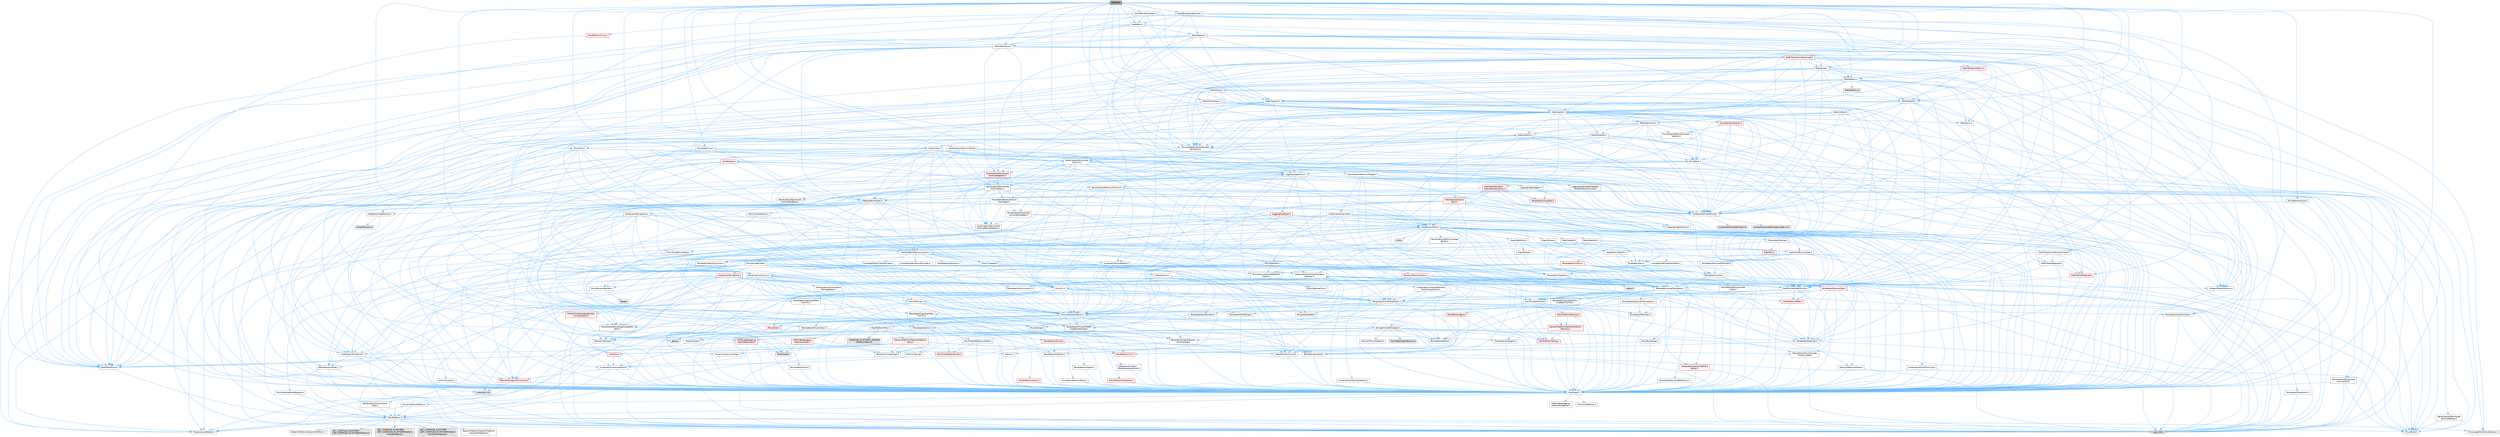digraph "Variant.h"
{
 // INTERACTIVE_SVG=YES
 // LATEX_PDF_SIZE
  bgcolor="transparent";
  edge [fontname=Helvetica,fontsize=10,labelfontname=Helvetica,labelfontsize=10];
  node [fontname=Helvetica,fontsize=10,shape=box,height=0.2,width=0.4];
  Node1 [id="Node000001",label="Variant.h",height=0.2,width=0.4,color="gray40", fillcolor="grey60", style="filled", fontcolor="black",tooltip=" "];
  Node1 -> Node2 [id="edge1_Node000001_Node000002",color="steelblue1",style="solid",tooltip=" "];
  Node2 [id="Node000002",label="CoreTypes.h",height=0.2,width=0.4,color="grey40", fillcolor="white", style="filled",URL="$dc/dec/CoreTypes_8h.html",tooltip=" "];
  Node2 -> Node3 [id="edge2_Node000002_Node000003",color="steelblue1",style="solid",tooltip=" "];
  Node3 [id="Node000003",label="HAL/Platform.h",height=0.2,width=0.4,color="grey40", fillcolor="white", style="filled",URL="$d9/dd0/Platform_8h.html",tooltip=" "];
  Node3 -> Node4 [id="edge3_Node000003_Node000004",color="steelblue1",style="solid",tooltip=" "];
  Node4 [id="Node000004",label="Misc/Build.h",height=0.2,width=0.4,color="grey40", fillcolor="white", style="filled",URL="$d3/dbb/Build_8h.html",tooltip=" "];
  Node3 -> Node5 [id="edge4_Node000003_Node000005",color="steelblue1",style="solid",tooltip=" "];
  Node5 [id="Node000005",label="Misc/LargeWorldCoordinates.h",height=0.2,width=0.4,color="grey40", fillcolor="white", style="filled",URL="$d2/dcb/LargeWorldCoordinates_8h.html",tooltip=" "];
  Node3 -> Node6 [id="edge5_Node000003_Node000006",color="steelblue1",style="solid",tooltip=" "];
  Node6 [id="Node000006",label="type_traits",height=0.2,width=0.4,color="grey60", fillcolor="#E0E0E0", style="filled",tooltip=" "];
  Node3 -> Node7 [id="edge6_Node000003_Node000007",color="steelblue1",style="solid",tooltip=" "];
  Node7 [id="Node000007",label="PreprocessorHelpers.h",height=0.2,width=0.4,color="grey40", fillcolor="white", style="filled",URL="$db/ddb/PreprocessorHelpers_8h.html",tooltip=" "];
  Node3 -> Node8 [id="edge7_Node000003_Node000008",color="steelblue1",style="solid",tooltip=" "];
  Node8 [id="Node000008",label="UBT_COMPILED_PLATFORM\l/UBT_COMPILED_PLATFORMPlatform\lCompilerPreSetup.h",height=0.2,width=0.4,color="grey60", fillcolor="#E0E0E0", style="filled",tooltip=" "];
  Node3 -> Node9 [id="edge8_Node000003_Node000009",color="steelblue1",style="solid",tooltip=" "];
  Node9 [id="Node000009",label="GenericPlatform/GenericPlatform\lCompilerPreSetup.h",height=0.2,width=0.4,color="grey40", fillcolor="white", style="filled",URL="$d9/dc8/GenericPlatformCompilerPreSetup_8h.html",tooltip=" "];
  Node3 -> Node10 [id="edge9_Node000003_Node000010",color="steelblue1",style="solid",tooltip=" "];
  Node10 [id="Node000010",label="GenericPlatform/GenericPlatform.h",height=0.2,width=0.4,color="grey40", fillcolor="white", style="filled",URL="$d6/d84/GenericPlatform_8h.html",tooltip=" "];
  Node3 -> Node11 [id="edge10_Node000003_Node000011",color="steelblue1",style="solid",tooltip=" "];
  Node11 [id="Node000011",label="UBT_COMPILED_PLATFORM\l/UBT_COMPILED_PLATFORMPlatform.h",height=0.2,width=0.4,color="grey60", fillcolor="#E0E0E0", style="filled",tooltip=" "];
  Node3 -> Node12 [id="edge11_Node000003_Node000012",color="steelblue1",style="solid",tooltip=" "];
  Node12 [id="Node000012",label="UBT_COMPILED_PLATFORM\l/UBT_COMPILED_PLATFORMPlatform\lCompilerSetup.h",height=0.2,width=0.4,color="grey60", fillcolor="#E0E0E0", style="filled",tooltip=" "];
  Node2 -> Node13 [id="edge12_Node000002_Node000013",color="steelblue1",style="solid",tooltip=" "];
  Node13 [id="Node000013",label="ProfilingDebugging\l/UMemoryDefines.h",height=0.2,width=0.4,color="grey40", fillcolor="white", style="filled",URL="$d2/da2/UMemoryDefines_8h.html",tooltip=" "];
  Node2 -> Node14 [id="edge13_Node000002_Node000014",color="steelblue1",style="solid",tooltip=" "];
  Node14 [id="Node000014",label="Misc/CoreMiscDefines.h",height=0.2,width=0.4,color="grey40", fillcolor="white", style="filled",URL="$da/d38/CoreMiscDefines_8h.html",tooltip=" "];
  Node14 -> Node3 [id="edge14_Node000014_Node000003",color="steelblue1",style="solid",tooltip=" "];
  Node14 -> Node7 [id="edge15_Node000014_Node000007",color="steelblue1",style="solid",tooltip=" "];
  Node2 -> Node15 [id="edge16_Node000002_Node000015",color="steelblue1",style="solid",tooltip=" "];
  Node15 [id="Node000015",label="Misc/CoreDefines.h",height=0.2,width=0.4,color="grey40", fillcolor="white", style="filled",URL="$d3/dd2/CoreDefines_8h.html",tooltip=" "];
  Node1 -> Node16 [id="edge17_Node000001_Node000016",color="steelblue1",style="solid",tooltip=" "];
  Node16 [id="Node000016",label="Misc/AssertionMacros.h",height=0.2,width=0.4,color="grey40", fillcolor="white", style="filled",URL="$d0/dfa/AssertionMacros_8h.html",tooltip=" "];
  Node16 -> Node2 [id="edge18_Node000016_Node000002",color="steelblue1",style="solid",tooltip=" "];
  Node16 -> Node3 [id="edge19_Node000016_Node000003",color="steelblue1",style="solid",tooltip=" "];
  Node16 -> Node17 [id="edge20_Node000016_Node000017",color="steelblue1",style="solid",tooltip=" "];
  Node17 [id="Node000017",label="HAL/PlatformMisc.h",height=0.2,width=0.4,color="grey40", fillcolor="white", style="filled",URL="$d0/df5/PlatformMisc_8h.html",tooltip=" "];
  Node17 -> Node2 [id="edge21_Node000017_Node000002",color="steelblue1",style="solid",tooltip=" "];
  Node17 -> Node18 [id="edge22_Node000017_Node000018",color="steelblue1",style="solid",tooltip=" "];
  Node18 [id="Node000018",label="GenericPlatform/GenericPlatform\lMisc.h",height=0.2,width=0.4,color="red", fillcolor="#FFF0F0", style="filled",URL="$db/d9a/GenericPlatformMisc_8h.html",tooltip=" "];
  Node18 -> Node19 [id="edge23_Node000018_Node000019",color="steelblue1",style="solid",tooltip=" "];
  Node19 [id="Node000019",label="Containers/StringFwd.h",height=0.2,width=0.4,color="grey40", fillcolor="white", style="filled",URL="$df/d37/StringFwd_8h.html",tooltip=" "];
  Node19 -> Node2 [id="edge24_Node000019_Node000002",color="steelblue1",style="solid",tooltip=" "];
  Node19 -> Node20 [id="edge25_Node000019_Node000020",color="steelblue1",style="solid",tooltip=" "];
  Node20 [id="Node000020",label="Traits/ElementType.h",height=0.2,width=0.4,color="grey40", fillcolor="white", style="filled",URL="$d5/d4f/ElementType_8h.html",tooltip=" "];
  Node20 -> Node3 [id="edge26_Node000020_Node000003",color="steelblue1",style="solid",tooltip=" "];
  Node20 -> Node21 [id="edge27_Node000020_Node000021",color="steelblue1",style="solid",tooltip=" "];
  Node21 [id="Node000021",label="initializer_list",height=0.2,width=0.4,color="grey60", fillcolor="#E0E0E0", style="filled",tooltip=" "];
  Node20 -> Node6 [id="edge28_Node000020_Node000006",color="steelblue1",style="solid",tooltip=" "];
  Node19 -> Node22 [id="edge29_Node000019_Node000022",color="steelblue1",style="solid",tooltip=" "];
  Node22 [id="Node000022",label="Traits/IsContiguousContainer.h",height=0.2,width=0.4,color="red", fillcolor="#FFF0F0", style="filled",URL="$d5/d3c/IsContiguousContainer_8h.html",tooltip=" "];
  Node22 -> Node2 [id="edge30_Node000022_Node000002",color="steelblue1",style="solid",tooltip=" "];
  Node22 -> Node21 [id="edge31_Node000022_Node000021",color="steelblue1",style="solid",tooltip=" "];
  Node18 -> Node24 [id="edge32_Node000018_Node000024",color="steelblue1",style="solid",tooltip=" "];
  Node24 [id="Node000024",label="CoreFwd.h",height=0.2,width=0.4,color="red", fillcolor="#FFF0F0", style="filled",URL="$d1/d1e/CoreFwd_8h.html",tooltip=" "];
  Node24 -> Node2 [id="edge33_Node000024_Node000002",color="steelblue1",style="solid",tooltip=" "];
  Node24 -> Node25 [id="edge34_Node000024_Node000025",color="steelblue1",style="solid",tooltip=" "];
  Node25 [id="Node000025",label="Containers/ContainersFwd.h",height=0.2,width=0.4,color="grey40", fillcolor="white", style="filled",URL="$d4/d0a/ContainersFwd_8h.html",tooltip=" "];
  Node25 -> Node3 [id="edge35_Node000025_Node000003",color="steelblue1",style="solid",tooltip=" "];
  Node25 -> Node2 [id="edge36_Node000025_Node000002",color="steelblue1",style="solid",tooltip=" "];
  Node25 -> Node22 [id="edge37_Node000025_Node000022",color="steelblue1",style="solid",tooltip=" "];
  Node24 -> Node26 [id="edge38_Node000024_Node000026",color="steelblue1",style="solid",tooltip=" "];
  Node26 [id="Node000026",label="Math/MathFwd.h",height=0.2,width=0.4,color="grey40", fillcolor="white", style="filled",URL="$d2/d10/MathFwd_8h.html",tooltip=" "];
  Node26 -> Node3 [id="edge39_Node000026_Node000003",color="steelblue1",style="solid",tooltip=" "];
  Node18 -> Node2 [id="edge40_Node000018_Node000002",color="steelblue1",style="solid",tooltip=" "];
  Node18 -> Node29 [id="edge41_Node000018_Node000029",color="steelblue1",style="solid",tooltip=" "];
  Node29 [id="Node000029",label="HAL/PlatformCrt.h",height=0.2,width=0.4,color="red", fillcolor="#FFF0F0", style="filled",URL="$d8/d75/PlatformCrt_8h.html",tooltip=" "];
  Node18 -> Node39 [id="edge42_Node000018_Node000039",color="steelblue1",style="solid",tooltip=" "];
  Node39 [id="Node000039",label="Math/NumericLimits.h",height=0.2,width=0.4,color="grey40", fillcolor="white", style="filled",URL="$df/d1b/NumericLimits_8h.html",tooltip=" "];
  Node39 -> Node2 [id="edge43_Node000039_Node000002",color="steelblue1",style="solid",tooltip=" "];
  Node18 -> Node40 [id="edge44_Node000018_Node000040",color="steelblue1",style="solid",tooltip=" "];
  Node40 [id="Node000040",label="Misc/CompressionFlags.h",height=0.2,width=0.4,color="grey40", fillcolor="white", style="filled",URL="$d9/d76/CompressionFlags_8h.html",tooltip=" "];
  Node18 -> Node41 [id="edge45_Node000018_Node000041",color="steelblue1",style="solid",tooltip=" "];
  Node41 [id="Node000041",label="Misc/EnumClassFlags.h",height=0.2,width=0.4,color="grey40", fillcolor="white", style="filled",URL="$d8/de7/EnumClassFlags_8h.html",tooltip=" "];
  Node17 -> Node44 [id="edge46_Node000017_Node000044",color="steelblue1",style="solid",tooltip=" "];
  Node44 [id="Node000044",label="COMPILED_PLATFORM_HEADER\l(PlatformMisc.h)",height=0.2,width=0.4,color="grey60", fillcolor="#E0E0E0", style="filled",tooltip=" "];
  Node17 -> Node45 [id="edge47_Node000017_Node000045",color="steelblue1",style="solid",tooltip=" "];
  Node45 [id="Node000045",label="ProfilingDebugging\l/CpuProfilerTrace.h",height=0.2,width=0.4,color="red", fillcolor="#FFF0F0", style="filled",URL="$da/dcb/CpuProfilerTrace_8h.html",tooltip=" "];
  Node45 -> Node2 [id="edge48_Node000045_Node000002",color="steelblue1",style="solid",tooltip=" "];
  Node45 -> Node25 [id="edge49_Node000045_Node000025",color="steelblue1",style="solid",tooltip=" "];
  Node45 -> Node7 [id="edge50_Node000045_Node000007",color="steelblue1",style="solid",tooltip=" "];
  Node45 -> Node4 [id="edge51_Node000045_Node000004",color="steelblue1",style="solid",tooltip=" "];
  Node45 -> Node52 [id="edge52_Node000045_Node000052",color="steelblue1",style="solid",tooltip=" "];
  Node52 [id="Node000052",label="Trace/Trace.h",height=0.2,width=0.4,color="grey60", fillcolor="#E0E0E0", style="filled",tooltip=" "];
  Node16 -> Node7 [id="edge53_Node000016_Node000007",color="steelblue1",style="solid",tooltip=" "];
  Node16 -> Node53 [id="edge54_Node000016_Node000053",color="steelblue1",style="solid",tooltip=" "];
  Node53 [id="Node000053",label="Templates/EnableIf.h",height=0.2,width=0.4,color="grey40", fillcolor="white", style="filled",URL="$d7/d60/EnableIf_8h.html",tooltip=" "];
  Node53 -> Node2 [id="edge55_Node000053_Node000002",color="steelblue1",style="solid",tooltip=" "];
  Node16 -> Node54 [id="edge56_Node000016_Node000054",color="steelblue1",style="solid",tooltip=" "];
  Node54 [id="Node000054",label="Templates/IsArrayOrRefOf\lTypeByPredicate.h",height=0.2,width=0.4,color="grey40", fillcolor="white", style="filled",URL="$d6/da1/IsArrayOrRefOfTypeByPredicate_8h.html",tooltip=" "];
  Node54 -> Node2 [id="edge57_Node000054_Node000002",color="steelblue1",style="solid",tooltip=" "];
  Node16 -> Node55 [id="edge58_Node000016_Node000055",color="steelblue1",style="solid",tooltip=" "];
  Node55 [id="Node000055",label="Templates/IsValidVariadic\lFunctionArg.h",height=0.2,width=0.4,color="grey40", fillcolor="white", style="filled",URL="$d0/dc8/IsValidVariadicFunctionArg_8h.html",tooltip=" "];
  Node55 -> Node2 [id="edge59_Node000055_Node000002",color="steelblue1",style="solid",tooltip=" "];
  Node55 -> Node56 [id="edge60_Node000055_Node000056",color="steelblue1",style="solid",tooltip=" "];
  Node56 [id="Node000056",label="IsEnum.h",height=0.2,width=0.4,color="grey40", fillcolor="white", style="filled",URL="$d4/de5/IsEnum_8h.html",tooltip=" "];
  Node55 -> Node6 [id="edge61_Node000055_Node000006",color="steelblue1",style="solid",tooltip=" "];
  Node16 -> Node57 [id="edge62_Node000016_Node000057",color="steelblue1",style="solid",tooltip=" "];
  Node57 [id="Node000057",label="Traits/IsCharEncodingCompatible\lWith.h",height=0.2,width=0.4,color="grey40", fillcolor="white", style="filled",URL="$df/dd1/IsCharEncodingCompatibleWith_8h.html",tooltip=" "];
  Node57 -> Node6 [id="edge63_Node000057_Node000006",color="steelblue1",style="solid",tooltip=" "];
  Node57 -> Node58 [id="edge64_Node000057_Node000058",color="steelblue1",style="solid",tooltip=" "];
  Node58 [id="Node000058",label="Traits/IsCharType.h",height=0.2,width=0.4,color="grey40", fillcolor="white", style="filled",URL="$db/d51/IsCharType_8h.html",tooltip=" "];
  Node58 -> Node2 [id="edge65_Node000058_Node000002",color="steelblue1",style="solid",tooltip=" "];
  Node16 -> Node59 [id="edge66_Node000016_Node000059",color="steelblue1",style="solid",tooltip=" "];
  Node59 [id="Node000059",label="Misc/VarArgs.h",height=0.2,width=0.4,color="grey40", fillcolor="white", style="filled",URL="$d5/d6f/VarArgs_8h.html",tooltip=" "];
  Node59 -> Node2 [id="edge67_Node000059_Node000002",color="steelblue1",style="solid",tooltip=" "];
  Node16 -> Node60 [id="edge68_Node000016_Node000060",color="steelblue1",style="solid",tooltip=" "];
  Node60 [id="Node000060",label="String/FormatStringSan.h",height=0.2,width=0.4,color="grey40", fillcolor="white", style="filled",URL="$d3/d8b/FormatStringSan_8h.html",tooltip=" "];
  Node60 -> Node6 [id="edge69_Node000060_Node000006",color="steelblue1",style="solid",tooltip=" "];
  Node60 -> Node2 [id="edge70_Node000060_Node000002",color="steelblue1",style="solid",tooltip=" "];
  Node60 -> Node61 [id="edge71_Node000060_Node000061",color="steelblue1",style="solid",tooltip=" "];
  Node61 [id="Node000061",label="Templates/Requires.h",height=0.2,width=0.4,color="grey40", fillcolor="white", style="filled",URL="$dc/d96/Requires_8h.html",tooltip=" "];
  Node61 -> Node53 [id="edge72_Node000061_Node000053",color="steelblue1",style="solid",tooltip=" "];
  Node61 -> Node6 [id="edge73_Node000061_Node000006",color="steelblue1",style="solid",tooltip=" "];
  Node60 -> Node62 [id="edge74_Node000060_Node000062",color="steelblue1",style="solid",tooltip=" "];
  Node62 [id="Node000062",label="Templates/Identity.h",height=0.2,width=0.4,color="grey40", fillcolor="white", style="filled",URL="$d0/dd5/Identity_8h.html",tooltip=" "];
  Node60 -> Node55 [id="edge75_Node000060_Node000055",color="steelblue1",style="solid",tooltip=" "];
  Node60 -> Node58 [id="edge76_Node000060_Node000058",color="steelblue1",style="solid",tooltip=" "];
  Node60 -> Node63 [id="edge77_Node000060_Node000063",color="steelblue1",style="solid",tooltip=" "];
  Node63 [id="Node000063",label="Traits/IsTEnumAsByte.h",height=0.2,width=0.4,color="grey40", fillcolor="white", style="filled",URL="$d1/de6/IsTEnumAsByte_8h.html",tooltip=" "];
  Node60 -> Node64 [id="edge78_Node000060_Node000064",color="steelblue1",style="solid",tooltip=" "];
  Node64 [id="Node000064",label="Traits/IsTString.h",height=0.2,width=0.4,color="grey40", fillcolor="white", style="filled",URL="$d0/df8/IsTString_8h.html",tooltip=" "];
  Node64 -> Node25 [id="edge79_Node000064_Node000025",color="steelblue1",style="solid",tooltip=" "];
  Node60 -> Node25 [id="edge80_Node000060_Node000025",color="steelblue1",style="solid",tooltip=" "];
  Node60 -> Node65 [id="edge81_Node000060_Node000065",color="steelblue1",style="solid",tooltip=" "];
  Node65 [id="Node000065",label="FormatStringSanErrors.inl",height=0.2,width=0.4,color="grey60", fillcolor="#E0E0E0", style="filled",tooltip=" "];
  Node16 -> Node66 [id="edge82_Node000016_Node000066",color="steelblue1",style="solid",tooltip=" "];
  Node66 [id="Node000066",label="atomic",height=0.2,width=0.4,color="grey60", fillcolor="#E0E0E0", style="filled",tooltip=" "];
  Node1 -> Node67 [id="edge83_Node000001_Node000067",color="steelblue1",style="solid",tooltip=" "];
  Node67 [id="Node000067",label="Containers/Array.h",height=0.2,width=0.4,color="grey40", fillcolor="white", style="filled",URL="$df/dd0/Array_8h.html",tooltip=" "];
  Node67 -> Node2 [id="edge84_Node000067_Node000002",color="steelblue1",style="solid",tooltip=" "];
  Node67 -> Node16 [id="edge85_Node000067_Node000016",color="steelblue1",style="solid",tooltip=" "];
  Node67 -> Node68 [id="edge86_Node000067_Node000068",color="steelblue1",style="solid",tooltip=" "];
  Node68 [id="Node000068",label="Misc/IntrusiveUnsetOptional\lState.h",height=0.2,width=0.4,color="grey40", fillcolor="white", style="filled",URL="$d2/d0a/IntrusiveUnsetOptionalState_8h.html",tooltip=" "];
  Node68 -> Node69 [id="edge87_Node000068_Node000069",color="steelblue1",style="solid",tooltip=" "];
  Node69 [id="Node000069",label="Misc/OptionalFwd.h",height=0.2,width=0.4,color="grey40", fillcolor="white", style="filled",URL="$dc/d50/OptionalFwd_8h.html",tooltip=" "];
  Node67 -> Node70 [id="edge88_Node000067_Node000070",color="steelblue1",style="solid",tooltip=" "];
  Node70 [id="Node000070",label="Misc/ReverseIterate.h",height=0.2,width=0.4,color="grey40", fillcolor="white", style="filled",URL="$db/de3/ReverseIterate_8h.html",tooltip=" "];
  Node70 -> Node3 [id="edge89_Node000070_Node000003",color="steelblue1",style="solid",tooltip=" "];
  Node70 -> Node71 [id="edge90_Node000070_Node000071",color="steelblue1",style="solid",tooltip=" "];
  Node71 [id="Node000071",label="iterator",height=0.2,width=0.4,color="grey60", fillcolor="#E0E0E0", style="filled",tooltip=" "];
  Node67 -> Node72 [id="edge91_Node000067_Node000072",color="steelblue1",style="solid",tooltip=" "];
  Node72 [id="Node000072",label="HAL/UnrealMemory.h",height=0.2,width=0.4,color="grey40", fillcolor="white", style="filled",URL="$d9/d96/UnrealMemory_8h.html",tooltip=" "];
  Node72 -> Node2 [id="edge92_Node000072_Node000002",color="steelblue1",style="solid",tooltip=" "];
  Node72 -> Node73 [id="edge93_Node000072_Node000073",color="steelblue1",style="solid",tooltip=" "];
  Node73 [id="Node000073",label="GenericPlatform/GenericPlatform\lMemory.h",height=0.2,width=0.4,color="red", fillcolor="#FFF0F0", style="filled",URL="$dd/d22/GenericPlatformMemory_8h.html",tooltip=" "];
  Node73 -> Node24 [id="edge94_Node000073_Node000024",color="steelblue1",style="solid",tooltip=" "];
  Node73 -> Node2 [id="edge95_Node000073_Node000002",color="steelblue1",style="solid",tooltip=" "];
  Node73 -> Node74 [id="edge96_Node000073_Node000074",color="steelblue1",style="solid",tooltip=" "];
  Node74 [id="Node000074",label="HAL/PlatformString.h",height=0.2,width=0.4,color="red", fillcolor="#FFF0F0", style="filled",URL="$db/db5/PlatformString_8h.html",tooltip=" "];
  Node74 -> Node2 [id="edge97_Node000074_Node000002",color="steelblue1",style="solid",tooltip=" "];
  Node72 -> Node76 [id="edge98_Node000072_Node000076",color="steelblue1",style="solid",tooltip=" "];
  Node76 [id="Node000076",label="HAL/MemoryBase.h",height=0.2,width=0.4,color="red", fillcolor="#FFF0F0", style="filled",URL="$d6/d9f/MemoryBase_8h.html",tooltip=" "];
  Node76 -> Node2 [id="edge99_Node000076_Node000002",color="steelblue1",style="solid",tooltip=" "];
  Node76 -> Node29 [id="edge100_Node000076_Node000029",color="steelblue1",style="solid",tooltip=" "];
  Node76 -> Node80 [id="edge101_Node000076_Node000080",color="steelblue1",style="solid",tooltip=" "];
  Node80 [id="Node000080",label="Templates/Atomic.h",height=0.2,width=0.4,color="grey40", fillcolor="white", style="filled",URL="$d3/d91/Atomic_8h.html",tooltip=" "];
  Node80 -> Node81 [id="edge102_Node000080_Node000081",color="steelblue1",style="solid",tooltip=" "];
  Node81 [id="Node000081",label="HAL/ThreadSafeCounter.h",height=0.2,width=0.4,color="red", fillcolor="#FFF0F0", style="filled",URL="$dc/dc9/ThreadSafeCounter_8h.html",tooltip=" "];
  Node81 -> Node2 [id="edge103_Node000081_Node000002",color="steelblue1",style="solid",tooltip=" "];
  Node80 -> Node82 [id="edge104_Node000080_Node000082",color="steelblue1",style="solid",tooltip=" "];
  Node82 [id="Node000082",label="HAL/ThreadSafeCounter64.h",height=0.2,width=0.4,color="grey40", fillcolor="white", style="filled",URL="$d0/d12/ThreadSafeCounter64_8h.html",tooltip=" "];
  Node82 -> Node2 [id="edge105_Node000082_Node000002",color="steelblue1",style="solid",tooltip=" "];
  Node82 -> Node81 [id="edge106_Node000082_Node000081",color="steelblue1",style="solid",tooltip=" "];
  Node80 -> Node83 [id="edge107_Node000080_Node000083",color="steelblue1",style="solid",tooltip=" "];
  Node83 [id="Node000083",label="Templates/IsIntegral.h",height=0.2,width=0.4,color="grey40", fillcolor="white", style="filled",URL="$da/d64/IsIntegral_8h.html",tooltip=" "];
  Node83 -> Node2 [id="edge108_Node000083_Node000002",color="steelblue1",style="solid",tooltip=" "];
  Node80 -> Node84 [id="edge109_Node000080_Node000084",color="steelblue1",style="solid",tooltip=" "];
  Node84 [id="Node000084",label="Templates/IsTrivial.h",height=0.2,width=0.4,color="red", fillcolor="#FFF0F0", style="filled",URL="$da/d4c/IsTrivial_8h.html",tooltip=" "];
  Node84 -> Node85 [id="edge110_Node000084_Node000085",color="steelblue1",style="solid",tooltip=" "];
  Node85 [id="Node000085",label="Templates/AndOrNot.h",height=0.2,width=0.4,color="grey40", fillcolor="white", style="filled",URL="$db/d0a/AndOrNot_8h.html",tooltip=" "];
  Node85 -> Node2 [id="edge111_Node000085_Node000002",color="steelblue1",style="solid",tooltip=" "];
  Node84 -> Node86 [id="edge112_Node000084_Node000086",color="steelblue1",style="solid",tooltip=" "];
  Node86 [id="Node000086",label="Templates/IsTriviallyCopy\lConstructible.h",height=0.2,width=0.4,color="grey40", fillcolor="white", style="filled",URL="$d3/d78/IsTriviallyCopyConstructible_8h.html",tooltip=" "];
  Node86 -> Node2 [id="edge113_Node000086_Node000002",color="steelblue1",style="solid",tooltip=" "];
  Node86 -> Node6 [id="edge114_Node000086_Node000006",color="steelblue1",style="solid",tooltip=" "];
  Node84 -> Node6 [id="edge115_Node000084_Node000006",color="steelblue1",style="solid",tooltip=" "];
  Node80 -> Node88 [id="edge116_Node000080_Node000088",color="steelblue1",style="solid",tooltip=" "];
  Node88 [id="Node000088",label="Traits/IntType.h",height=0.2,width=0.4,color="grey40", fillcolor="white", style="filled",URL="$d7/deb/IntType_8h.html",tooltip=" "];
  Node88 -> Node3 [id="edge117_Node000088_Node000003",color="steelblue1",style="solid",tooltip=" "];
  Node80 -> Node66 [id="edge118_Node000080_Node000066",color="steelblue1",style="solid",tooltip=" "];
  Node72 -> Node89 [id="edge119_Node000072_Node000089",color="steelblue1",style="solid",tooltip=" "];
  Node89 [id="Node000089",label="HAL/PlatformMemory.h",height=0.2,width=0.4,color="red", fillcolor="#FFF0F0", style="filled",URL="$de/d68/PlatformMemory_8h.html",tooltip=" "];
  Node89 -> Node2 [id="edge120_Node000089_Node000002",color="steelblue1",style="solid",tooltip=" "];
  Node89 -> Node73 [id="edge121_Node000089_Node000073",color="steelblue1",style="solid",tooltip=" "];
  Node72 -> Node91 [id="edge122_Node000072_Node000091",color="steelblue1",style="solid",tooltip=" "];
  Node91 [id="Node000091",label="ProfilingDebugging\l/MemoryTrace.h",height=0.2,width=0.4,color="red", fillcolor="#FFF0F0", style="filled",URL="$da/dd7/MemoryTrace_8h.html",tooltip=" "];
  Node91 -> Node3 [id="edge123_Node000091_Node000003",color="steelblue1",style="solid",tooltip=" "];
  Node91 -> Node41 [id="edge124_Node000091_Node000041",color="steelblue1",style="solid",tooltip=" "];
  Node91 -> Node52 [id="edge125_Node000091_Node000052",color="steelblue1",style="solid",tooltip=" "];
  Node72 -> Node92 [id="edge126_Node000072_Node000092",color="steelblue1",style="solid",tooltip=" "];
  Node92 [id="Node000092",label="Templates/IsPointer.h",height=0.2,width=0.4,color="grey40", fillcolor="white", style="filled",URL="$d7/d05/IsPointer_8h.html",tooltip=" "];
  Node92 -> Node2 [id="edge127_Node000092_Node000002",color="steelblue1",style="solid",tooltip=" "];
  Node67 -> Node93 [id="edge128_Node000067_Node000093",color="steelblue1",style="solid",tooltip=" "];
  Node93 [id="Node000093",label="Templates/UnrealTypeTraits.h",height=0.2,width=0.4,color="grey40", fillcolor="white", style="filled",URL="$d2/d2d/UnrealTypeTraits_8h.html",tooltip=" "];
  Node93 -> Node2 [id="edge129_Node000093_Node000002",color="steelblue1",style="solid",tooltip=" "];
  Node93 -> Node92 [id="edge130_Node000093_Node000092",color="steelblue1",style="solid",tooltip=" "];
  Node93 -> Node16 [id="edge131_Node000093_Node000016",color="steelblue1",style="solid",tooltip=" "];
  Node93 -> Node85 [id="edge132_Node000093_Node000085",color="steelblue1",style="solid",tooltip=" "];
  Node93 -> Node53 [id="edge133_Node000093_Node000053",color="steelblue1",style="solid",tooltip=" "];
  Node93 -> Node94 [id="edge134_Node000093_Node000094",color="steelblue1",style="solid",tooltip=" "];
  Node94 [id="Node000094",label="Templates/IsArithmetic.h",height=0.2,width=0.4,color="grey40", fillcolor="white", style="filled",URL="$d2/d5d/IsArithmetic_8h.html",tooltip=" "];
  Node94 -> Node2 [id="edge135_Node000094_Node000002",color="steelblue1",style="solid",tooltip=" "];
  Node93 -> Node56 [id="edge136_Node000093_Node000056",color="steelblue1",style="solid",tooltip=" "];
  Node93 -> Node95 [id="edge137_Node000093_Node000095",color="steelblue1",style="solid",tooltip=" "];
  Node95 [id="Node000095",label="Templates/Models.h",height=0.2,width=0.4,color="grey40", fillcolor="white", style="filled",URL="$d3/d0c/Models_8h.html",tooltip=" "];
  Node95 -> Node62 [id="edge138_Node000095_Node000062",color="steelblue1",style="solid",tooltip=" "];
  Node93 -> Node96 [id="edge139_Node000093_Node000096",color="steelblue1",style="solid",tooltip=" "];
  Node96 [id="Node000096",label="Templates/IsPODType.h",height=0.2,width=0.4,color="grey40", fillcolor="white", style="filled",URL="$d7/db1/IsPODType_8h.html",tooltip=" "];
  Node96 -> Node2 [id="edge140_Node000096_Node000002",color="steelblue1",style="solid",tooltip=" "];
  Node93 -> Node97 [id="edge141_Node000093_Node000097",color="steelblue1",style="solid",tooltip=" "];
  Node97 [id="Node000097",label="Templates/IsUECoreType.h",height=0.2,width=0.4,color="grey40", fillcolor="white", style="filled",URL="$d1/db8/IsUECoreType_8h.html",tooltip=" "];
  Node97 -> Node2 [id="edge142_Node000097_Node000002",color="steelblue1",style="solid",tooltip=" "];
  Node97 -> Node6 [id="edge143_Node000097_Node000006",color="steelblue1",style="solid",tooltip=" "];
  Node93 -> Node86 [id="edge144_Node000093_Node000086",color="steelblue1",style="solid",tooltip=" "];
  Node67 -> Node98 [id="edge145_Node000067_Node000098",color="steelblue1",style="solid",tooltip=" "];
  Node98 [id="Node000098",label="Templates/UnrealTemplate.h",height=0.2,width=0.4,color="grey40", fillcolor="white", style="filled",URL="$d4/d24/UnrealTemplate_8h.html",tooltip=" "];
  Node98 -> Node2 [id="edge146_Node000098_Node000002",color="steelblue1",style="solid",tooltip=" "];
  Node98 -> Node92 [id="edge147_Node000098_Node000092",color="steelblue1",style="solid",tooltip=" "];
  Node98 -> Node72 [id="edge148_Node000098_Node000072",color="steelblue1",style="solid",tooltip=" "];
  Node98 -> Node99 [id="edge149_Node000098_Node000099",color="steelblue1",style="solid",tooltip=" "];
  Node99 [id="Node000099",label="Templates/CopyQualifiers\lAndRefsFromTo.h",height=0.2,width=0.4,color="grey40", fillcolor="white", style="filled",URL="$d3/db3/CopyQualifiersAndRefsFromTo_8h.html",tooltip=" "];
  Node99 -> Node100 [id="edge150_Node000099_Node000100",color="steelblue1",style="solid",tooltip=" "];
  Node100 [id="Node000100",label="Templates/CopyQualifiers\lFromTo.h",height=0.2,width=0.4,color="grey40", fillcolor="white", style="filled",URL="$d5/db4/CopyQualifiersFromTo_8h.html",tooltip=" "];
  Node98 -> Node93 [id="edge151_Node000098_Node000093",color="steelblue1",style="solid",tooltip=" "];
  Node98 -> Node101 [id="edge152_Node000098_Node000101",color="steelblue1",style="solid",tooltip=" "];
  Node101 [id="Node000101",label="Templates/RemoveReference.h",height=0.2,width=0.4,color="grey40", fillcolor="white", style="filled",URL="$da/dbe/RemoveReference_8h.html",tooltip=" "];
  Node101 -> Node2 [id="edge153_Node000101_Node000002",color="steelblue1",style="solid",tooltip=" "];
  Node98 -> Node61 [id="edge154_Node000098_Node000061",color="steelblue1",style="solid",tooltip=" "];
  Node98 -> Node102 [id="edge155_Node000098_Node000102",color="steelblue1",style="solid",tooltip=" "];
  Node102 [id="Node000102",label="Templates/TypeCompatible\lBytes.h",height=0.2,width=0.4,color="red", fillcolor="#FFF0F0", style="filled",URL="$df/d0a/TypeCompatibleBytes_8h.html",tooltip=" "];
  Node102 -> Node2 [id="edge156_Node000102_Node000002",color="steelblue1",style="solid",tooltip=" "];
  Node102 -> Node6 [id="edge157_Node000102_Node000006",color="steelblue1",style="solid",tooltip=" "];
  Node98 -> Node62 [id="edge158_Node000098_Node000062",color="steelblue1",style="solid",tooltip=" "];
  Node98 -> Node22 [id="edge159_Node000098_Node000022",color="steelblue1",style="solid",tooltip=" "];
  Node98 -> Node103 [id="edge160_Node000098_Node000103",color="steelblue1",style="solid",tooltip=" "];
  Node103 [id="Node000103",label="Traits/UseBitwiseSwap.h",height=0.2,width=0.4,color="grey40", fillcolor="white", style="filled",URL="$db/df3/UseBitwiseSwap_8h.html",tooltip=" "];
  Node103 -> Node2 [id="edge161_Node000103_Node000002",color="steelblue1",style="solid",tooltip=" "];
  Node103 -> Node6 [id="edge162_Node000103_Node000006",color="steelblue1",style="solid",tooltip=" "];
  Node98 -> Node6 [id="edge163_Node000098_Node000006",color="steelblue1",style="solid",tooltip=" "];
  Node67 -> Node104 [id="edge164_Node000067_Node000104",color="steelblue1",style="solid",tooltip=" "];
  Node104 [id="Node000104",label="Containers/AllowShrinking.h",height=0.2,width=0.4,color="grey40", fillcolor="white", style="filled",URL="$d7/d1a/AllowShrinking_8h.html",tooltip=" "];
  Node104 -> Node2 [id="edge165_Node000104_Node000002",color="steelblue1",style="solid",tooltip=" "];
  Node67 -> Node105 [id="edge166_Node000067_Node000105",color="steelblue1",style="solid",tooltip=" "];
  Node105 [id="Node000105",label="Containers/ContainerAllocation\lPolicies.h",height=0.2,width=0.4,color="grey40", fillcolor="white", style="filled",URL="$d7/dff/ContainerAllocationPolicies_8h.html",tooltip=" "];
  Node105 -> Node2 [id="edge167_Node000105_Node000002",color="steelblue1",style="solid",tooltip=" "];
  Node105 -> Node106 [id="edge168_Node000105_Node000106",color="steelblue1",style="solid",tooltip=" "];
  Node106 [id="Node000106",label="Containers/ContainerHelpers.h",height=0.2,width=0.4,color="grey40", fillcolor="white", style="filled",URL="$d7/d33/ContainerHelpers_8h.html",tooltip=" "];
  Node106 -> Node2 [id="edge169_Node000106_Node000002",color="steelblue1",style="solid",tooltip=" "];
  Node105 -> Node105 [id="edge170_Node000105_Node000105",color="steelblue1",style="solid",tooltip=" "];
  Node105 -> Node107 [id="edge171_Node000105_Node000107",color="steelblue1",style="solid",tooltip=" "];
  Node107 [id="Node000107",label="HAL/PlatformMath.h",height=0.2,width=0.4,color="red", fillcolor="#FFF0F0", style="filled",URL="$dc/d53/PlatformMath_8h.html",tooltip=" "];
  Node107 -> Node2 [id="edge172_Node000107_Node000002",color="steelblue1",style="solid",tooltip=" "];
  Node105 -> Node72 [id="edge173_Node000105_Node000072",color="steelblue1",style="solid",tooltip=" "];
  Node105 -> Node39 [id="edge174_Node000105_Node000039",color="steelblue1",style="solid",tooltip=" "];
  Node105 -> Node16 [id="edge175_Node000105_Node000016",color="steelblue1",style="solid",tooltip=" "];
  Node105 -> Node115 [id="edge176_Node000105_Node000115",color="steelblue1",style="solid",tooltip=" "];
  Node115 [id="Node000115",label="Templates/IsPolymorphic.h",height=0.2,width=0.4,color="grey40", fillcolor="white", style="filled",URL="$dc/d20/IsPolymorphic_8h.html",tooltip=" "];
  Node105 -> Node116 [id="edge177_Node000105_Node000116",color="steelblue1",style="solid",tooltip=" "];
  Node116 [id="Node000116",label="Templates/MemoryOps.h",height=0.2,width=0.4,color="red", fillcolor="#FFF0F0", style="filled",URL="$db/dea/MemoryOps_8h.html",tooltip=" "];
  Node116 -> Node2 [id="edge178_Node000116_Node000002",color="steelblue1",style="solid",tooltip=" "];
  Node116 -> Node72 [id="edge179_Node000116_Node000072",color="steelblue1",style="solid",tooltip=" "];
  Node116 -> Node86 [id="edge180_Node000116_Node000086",color="steelblue1",style="solid",tooltip=" "];
  Node116 -> Node61 [id="edge181_Node000116_Node000061",color="steelblue1",style="solid",tooltip=" "];
  Node116 -> Node93 [id="edge182_Node000116_Node000093",color="steelblue1",style="solid",tooltip=" "];
  Node116 -> Node103 [id="edge183_Node000116_Node000103",color="steelblue1",style="solid",tooltip=" "];
  Node116 -> Node6 [id="edge184_Node000116_Node000006",color="steelblue1",style="solid",tooltip=" "];
  Node105 -> Node102 [id="edge185_Node000105_Node000102",color="steelblue1",style="solid",tooltip=" "];
  Node105 -> Node6 [id="edge186_Node000105_Node000006",color="steelblue1",style="solid",tooltip=" "];
  Node67 -> Node117 [id="edge187_Node000067_Node000117",color="steelblue1",style="solid",tooltip=" "];
  Node117 [id="Node000117",label="Containers/ContainerElement\lTypeCompatibility.h",height=0.2,width=0.4,color="grey40", fillcolor="white", style="filled",URL="$df/ddf/ContainerElementTypeCompatibility_8h.html",tooltip=" "];
  Node117 -> Node2 [id="edge188_Node000117_Node000002",color="steelblue1",style="solid",tooltip=" "];
  Node117 -> Node93 [id="edge189_Node000117_Node000093",color="steelblue1",style="solid",tooltip=" "];
  Node67 -> Node118 [id="edge190_Node000067_Node000118",color="steelblue1",style="solid",tooltip=" "];
  Node118 [id="Node000118",label="Serialization/Archive.h",height=0.2,width=0.4,color="grey40", fillcolor="white", style="filled",URL="$d7/d3b/Archive_8h.html",tooltip=" "];
  Node118 -> Node24 [id="edge191_Node000118_Node000024",color="steelblue1",style="solid",tooltip=" "];
  Node118 -> Node2 [id="edge192_Node000118_Node000002",color="steelblue1",style="solid",tooltip=" "];
  Node118 -> Node119 [id="edge193_Node000118_Node000119",color="steelblue1",style="solid",tooltip=" "];
  Node119 [id="Node000119",label="HAL/PlatformProperties.h",height=0.2,width=0.4,color="red", fillcolor="#FFF0F0", style="filled",URL="$d9/db0/PlatformProperties_8h.html",tooltip=" "];
  Node119 -> Node2 [id="edge194_Node000119_Node000002",color="steelblue1",style="solid",tooltip=" "];
  Node118 -> Node122 [id="edge195_Node000118_Node000122",color="steelblue1",style="solid",tooltip=" "];
  Node122 [id="Node000122",label="Internationalization\l/TextNamespaceFwd.h",height=0.2,width=0.4,color="grey40", fillcolor="white", style="filled",URL="$d8/d97/TextNamespaceFwd_8h.html",tooltip=" "];
  Node122 -> Node2 [id="edge196_Node000122_Node000002",color="steelblue1",style="solid",tooltip=" "];
  Node118 -> Node26 [id="edge197_Node000118_Node000026",color="steelblue1",style="solid",tooltip=" "];
  Node118 -> Node16 [id="edge198_Node000118_Node000016",color="steelblue1",style="solid",tooltip=" "];
  Node118 -> Node4 [id="edge199_Node000118_Node000004",color="steelblue1",style="solid",tooltip=" "];
  Node118 -> Node40 [id="edge200_Node000118_Node000040",color="steelblue1",style="solid",tooltip=" "];
  Node118 -> Node123 [id="edge201_Node000118_Node000123",color="steelblue1",style="solid",tooltip=" "];
  Node123 [id="Node000123",label="Misc/EngineVersionBase.h",height=0.2,width=0.4,color="grey40", fillcolor="white", style="filled",URL="$d5/d2b/EngineVersionBase_8h.html",tooltip=" "];
  Node123 -> Node2 [id="edge202_Node000123_Node000002",color="steelblue1",style="solid",tooltip=" "];
  Node118 -> Node59 [id="edge203_Node000118_Node000059",color="steelblue1",style="solid",tooltip=" "];
  Node118 -> Node124 [id="edge204_Node000118_Node000124",color="steelblue1",style="solid",tooltip=" "];
  Node124 [id="Node000124",label="Serialization/ArchiveCook\lData.h",height=0.2,width=0.4,color="grey40", fillcolor="white", style="filled",URL="$dc/db6/ArchiveCookData_8h.html",tooltip=" "];
  Node124 -> Node3 [id="edge205_Node000124_Node000003",color="steelblue1",style="solid",tooltip=" "];
  Node118 -> Node125 [id="edge206_Node000118_Node000125",color="steelblue1",style="solid",tooltip=" "];
  Node125 [id="Node000125",label="Serialization/ArchiveSave\lPackageData.h",height=0.2,width=0.4,color="grey40", fillcolor="white", style="filled",URL="$d1/d37/ArchiveSavePackageData_8h.html",tooltip=" "];
  Node118 -> Node53 [id="edge207_Node000118_Node000053",color="steelblue1",style="solid",tooltip=" "];
  Node118 -> Node54 [id="edge208_Node000118_Node000054",color="steelblue1",style="solid",tooltip=" "];
  Node118 -> Node126 [id="edge209_Node000118_Node000126",color="steelblue1",style="solid",tooltip=" "];
  Node126 [id="Node000126",label="Templates/IsEnumClass.h",height=0.2,width=0.4,color="grey40", fillcolor="white", style="filled",URL="$d7/d15/IsEnumClass_8h.html",tooltip=" "];
  Node126 -> Node2 [id="edge210_Node000126_Node000002",color="steelblue1",style="solid",tooltip=" "];
  Node126 -> Node85 [id="edge211_Node000126_Node000085",color="steelblue1",style="solid",tooltip=" "];
  Node118 -> Node112 [id="edge212_Node000118_Node000112",color="steelblue1",style="solid",tooltip=" "];
  Node112 [id="Node000112",label="Templates/IsSigned.h",height=0.2,width=0.4,color="grey40", fillcolor="white", style="filled",URL="$d8/dd8/IsSigned_8h.html",tooltip=" "];
  Node112 -> Node2 [id="edge213_Node000112_Node000002",color="steelblue1",style="solid",tooltip=" "];
  Node118 -> Node55 [id="edge214_Node000118_Node000055",color="steelblue1",style="solid",tooltip=" "];
  Node118 -> Node98 [id="edge215_Node000118_Node000098",color="steelblue1",style="solid",tooltip=" "];
  Node118 -> Node57 [id="edge216_Node000118_Node000057",color="steelblue1",style="solid",tooltip=" "];
  Node118 -> Node127 [id="edge217_Node000118_Node000127",color="steelblue1",style="solid",tooltip=" "];
  Node127 [id="Node000127",label="UObject/ObjectVersion.h",height=0.2,width=0.4,color="grey40", fillcolor="white", style="filled",URL="$da/d63/ObjectVersion_8h.html",tooltip=" "];
  Node127 -> Node2 [id="edge218_Node000127_Node000002",color="steelblue1",style="solid",tooltip=" "];
  Node67 -> Node128 [id="edge219_Node000067_Node000128",color="steelblue1",style="solid",tooltip=" "];
  Node128 [id="Node000128",label="Serialization/MemoryImage\lWriter.h",height=0.2,width=0.4,color="grey40", fillcolor="white", style="filled",URL="$d0/d08/MemoryImageWriter_8h.html",tooltip=" "];
  Node128 -> Node2 [id="edge220_Node000128_Node000002",color="steelblue1",style="solid",tooltip=" "];
  Node128 -> Node129 [id="edge221_Node000128_Node000129",color="steelblue1",style="solid",tooltip=" "];
  Node129 [id="Node000129",label="Serialization/MemoryLayout.h",height=0.2,width=0.4,color="grey40", fillcolor="white", style="filled",URL="$d7/d66/MemoryLayout_8h.html",tooltip=" "];
  Node129 -> Node130 [id="edge222_Node000129_Node000130",color="steelblue1",style="solid",tooltip=" "];
  Node130 [id="Node000130",label="Concepts/StaticClassProvider.h",height=0.2,width=0.4,color="grey40", fillcolor="white", style="filled",URL="$dd/d83/StaticClassProvider_8h.html",tooltip=" "];
  Node129 -> Node131 [id="edge223_Node000129_Node000131",color="steelblue1",style="solid",tooltip=" "];
  Node131 [id="Node000131",label="Concepts/StaticStructProvider.h",height=0.2,width=0.4,color="grey40", fillcolor="white", style="filled",URL="$d5/d77/StaticStructProvider_8h.html",tooltip=" "];
  Node129 -> Node132 [id="edge224_Node000129_Node000132",color="steelblue1",style="solid",tooltip=" "];
  Node132 [id="Node000132",label="Containers/EnumAsByte.h",height=0.2,width=0.4,color="grey40", fillcolor="white", style="filled",URL="$d6/d9a/EnumAsByte_8h.html",tooltip=" "];
  Node132 -> Node2 [id="edge225_Node000132_Node000002",color="steelblue1",style="solid",tooltip=" "];
  Node132 -> Node96 [id="edge226_Node000132_Node000096",color="steelblue1",style="solid",tooltip=" "];
  Node132 -> Node133 [id="edge227_Node000132_Node000133",color="steelblue1",style="solid",tooltip=" "];
  Node133 [id="Node000133",label="Templates/TypeHash.h",height=0.2,width=0.4,color="grey40", fillcolor="white", style="filled",URL="$d1/d62/TypeHash_8h.html",tooltip=" "];
  Node133 -> Node2 [id="edge228_Node000133_Node000002",color="steelblue1",style="solid",tooltip=" "];
  Node133 -> Node61 [id="edge229_Node000133_Node000061",color="steelblue1",style="solid",tooltip=" "];
  Node133 -> Node134 [id="edge230_Node000133_Node000134",color="steelblue1",style="solid",tooltip=" "];
  Node134 [id="Node000134",label="Misc/Crc.h",height=0.2,width=0.4,color="grey40", fillcolor="white", style="filled",URL="$d4/dd2/Crc_8h.html",tooltip=" "];
  Node134 -> Node2 [id="edge231_Node000134_Node000002",color="steelblue1",style="solid",tooltip=" "];
  Node134 -> Node74 [id="edge232_Node000134_Node000074",color="steelblue1",style="solid",tooltip=" "];
  Node134 -> Node16 [id="edge233_Node000134_Node000016",color="steelblue1",style="solid",tooltip=" "];
  Node134 -> Node135 [id="edge234_Node000134_Node000135",color="steelblue1",style="solid",tooltip=" "];
  Node135 [id="Node000135",label="Misc/CString.h",height=0.2,width=0.4,color="grey40", fillcolor="white", style="filled",URL="$d2/d49/CString_8h.html",tooltip=" "];
  Node135 -> Node2 [id="edge235_Node000135_Node000002",color="steelblue1",style="solid",tooltip=" "];
  Node135 -> Node29 [id="edge236_Node000135_Node000029",color="steelblue1",style="solid",tooltip=" "];
  Node135 -> Node74 [id="edge237_Node000135_Node000074",color="steelblue1",style="solid",tooltip=" "];
  Node135 -> Node16 [id="edge238_Node000135_Node000016",color="steelblue1",style="solid",tooltip=" "];
  Node135 -> Node136 [id="edge239_Node000135_Node000136",color="steelblue1",style="solid",tooltip=" "];
  Node136 [id="Node000136",label="Misc/Char.h",height=0.2,width=0.4,color="red", fillcolor="#FFF0F0", style="filled",URL="$d0/d58/Char_8h.html",tooltip=" "];
  Node136 -> Node2 [id="edge240_Node000136_Node000002",color="steelblue1",style="solid",tooltip=" "];
  Node136 -> Node88 [id="edge241_Node000136_Node000088",color="steelblue1",style="solid",tooltip=" "];
  Node136 -> Node6 [id="edge242_Node000136_Node000006",color="steelblue1",style="solid",tooltip=" "];
  Node135 -> Node59 [id="edge243_Node000135_Node000059",color="steelblue1",style="solid",tooltip=" "];
  Node135 -> Node54 [id="edge244_Node000135_Node000054",color="steelblue1",style="solid",tooltip=" "];
  Node135 -> Node55 [id="edge245_Node000135_Node000055",color="steelblue1",style="solid",tooltip=" "];
  Node135 -> Node57 [id="edge246_Node000135_Node000057",color="steelblue1",style="solid",tooltip=" "];
  Node134 -> Node136 [id="edge247_Node000134_Node000136",color="steelblue1",style="solid",tooltip=" "];
  Node134 -> Node93 [id="edge248_Node000134_Node000093",color="steelblue1",style="solid",tooltip=" "];
  Node134 -> Node58 [id="edge249_Node000134_Node000058",color="steelblue1",style="solid",tooltip=" "];
  Node133 -> Node139 [id="edge250_Node000133_Node000139",color="steelblue1",style="solid",tooltip=" "];
  Node139 [id="Node000139",label="stdint.h",height=0.2,width=0.4,color="grey60", fillcolor="#E0E0E0", style="filled",tooltip=" "];
  Node133 -> Node6 [id="edge251_Node000133_Node000006",color="steelblue1",style="solid",tooltip=" "];
  Node129 -> Node19 [id="edge252_Node000129_Node000019",color="steelblue1",style="solid",tooltip=" "];
  Node129 -> Node72 [id="edge253_Node000129_Node000072",color="steelblue1",style="solid",tooltip=" "];
  Node129 -> Node140 [id="edge254_Node000129_Node000140",color="steelblue1",style="solid",tooltip=" "];
  Node140 [id="Node000140",label="Misc/DelayedAutoRegister.h",height=0.2,width=0.4,color="grey40", fillcolor="white", style="filled",URL="$d1/dda/DelayedAutoRegister_8h.html",tooltip=" "];
  Node140 -> Node3 [id="edge255_Node000140_Node000003",color="steelblue1",style="solid",tooltip=" "];
  Node129 -> Node53 [id="edge256_Node000129_Node000053",color="steelblue1",style="solid",tooltip=" "];
  Node129 -> Node141 [id="edge257_Node000129_Node000141",color="steelblue1",style="solid",tooltip=" "];
  Node141 [id="Node000141",label="Templates/IsAbstract.h",height=0.2,width=0.4,color="grey40", fillcolor="white", style="filled",URL="$d8/db7/IsAbstract_8h.html",tooltip=" "];
  Node129 -> Node115 [id="edge258_Node000129_Node000115",color="steelblue1",style="solid",tooltip=" "];
  Node129 -> Node95 [id="edge259_Node000129_Node000095",color="steelblue1",style="solid",tooltip=" "];
  Node129 -> Node98 [id="edge260_Node000129_Node000098",color="steelblue1",style="solid",tooltip=" "];
  Node67 -> Node142 [id="edge261_Node000067_Node000142",color="steelblue1",style="solid",tooltip=" "];
  Node142 [id="Node000142",label="Algo/Heapify.h",height=0.2,width=0.4,color="grey40", fillcolor="white", style="filled",URL="$d0/d2a/Heapify_8h.html",tooltip=" "];
  Node142 -> Node143 [id="edge262_Node000142_Node000143",color="steelblue1",style="solid",tooltip=" "];
  Node143 [id="Node000143",label="Algo/Impl/BinaryHeap.h",height=0.2,width=0.4,color="grey40", fillcolor="white", style="filled",URL="$d7/da3/Algo_2Impl_2BinaryHeap_8h.html",tooltip=" "];
  Node143 -> Node144 [id="edge263_Node000143_Node000144",color="steelblue1",style="solid",tooltip=" "];
  Node144 [id="Node000144",label="Templates/Invoke.h",height=0.2,width=0.4,color="grey40", fillcolor="white", style="filled",URL="$d7/deb/Invoke_8h.html",tooltip=" "];
  Node144 -> Node2 [id="edge264_Node000144_Node000002",color="steelblue1",style="solid",tooltip=" "];
  Node144 -> Node145 [id="edge265_Node000144_Node000145",color="steelblue1",style="solid",tooltip=" "];
  Node145 [id="Node000145",label="Traits/MemberFunctionPtr\lOuter.h",height=0.2,width=0.4,color="grey40", fillcolor="white", style="filled",URL="$db/da7/MemberFunctionPtrOuter_8h.html",tooltip=" "];
  Node144 -> Node98 [id="edge266_Node000144_Node000098",color="steelblue1",style="solid",tooltip=" "];
  Node144 -> Node6 [id="edge267_Node000144_Node000006",color="steelblue1",style="solid",tooltip=" "];
  Node143 -> Node146 [id="edge268_Node000143_Node000146",color="steelblue1",style="solid",tooltip=" "];
  Node146 [id="Node000146",label="Templates/Projection.h",height=0.2,width=0.4,color="grey40", fillcolor="white", style="filled",URL="$d7/df0/Projection_8h.html",tooltip=" "];
  Node146 -> Node6 [id="edge269_Node000146_Node000006",color="steelblue1",style="solid",tooltip=" "];
  Node143 -> Node147 [id="edge270_Node000143_Node000147",color="steelblue1",style="solid",tooltip=" "];
  Node147 [id="Node000147",label="Templates/ReversePredicate.h",height=0.2,width=0.4,color="grey40", fillcolor="white", style="filled",URL="$d8/d28/ReversePredicate_8h.html",tooltip=" "];
  Node147 -> Node144 [id="edge271_Node000147_Node000144",color="steelblue1",style="solid",tooltip=" "];
  Node147 -> Node98 [id="edge272_Node000147_Node000098",color="steelblue1",style="solid",tooltip=" "];
  Node143 -> Node6 [id="edge273_Node000143_Node000006",color="steelblue1",style="solid",tooltip=" "];
  Node142 -> Node148 [id="edge274_Node000142_Node000148",color="steelblue1",style="solid",tooltip=" "];
  Node148 [id="Node000148",label="Templates/IdentityFunctor.h",height=0.2,width=0.4,color="grey40", fillcolor="white", style="filled",URL="$d7/d2e/IdentityFunctor_8h.html",tooltip=" "];
  Node148 -> Node3 [id="edge275_Node000148_Node000003",color="steelblue1",style="solid",tooltip=" "];
  Node142 -> Node144 [id="edge276_Node000142_Node000144",color="steelblue1",style="solid",tooltip=" "];
  Node142 -> Node149 [id="edge277_Node000142_Node000149",color="steelblue1",style="solid",tooltip=" "];
  Node149 [id="Node000149",label="Templates/Less.h",height=0.2,width=0.4,color="grey40", fillcolor="white", style="filled",URL="$de/dc8/Less_8h.html",tooltip=" "];
  Node149 -> Node2 [id="edge278_Node000149_Node000002",color="steelblue1",style="solid",tooltip=" "];
  Node149 -> Node98 [id="edge279_Node000149_Node000098",color="steelblue1",style="solid",tooltip=" "];
  Node142 -> Node98 [id="edge280_Node000142_Node000098",color="steelblue1",style="solid",tooltip=" "];
  Node67 -> Node150 [id="edge281_Node000067_Node000150",color="steelblue1",style="solid",tooltip=" "];
  Node150 [id="Node000150",label="Algo/HeapSort.h",height=0.2,width=0.4,color="grey40", fillcolor="white", style="filled",URL="$d3/d92/HeapSort_8h.html",tooltip=" "];
  Node150 -> Node143 [id="edge282_Node000150_Node000143",color="steelblue1",style="solid",tooltip=" "];
  Node150 -> Node148 [id="edge283_Node000150_Node000148",color="steelblue1",style="solid",tooltip=" "];
  Node150 -> Node149 [id="edge284_Node000150_Node000149",color="steelblue1",style="solid",tooltip=" "];
  Node150 -> Node98 [id="edge285_Node000150_Node000098",color="steelblue1",style="solid",tooltip=" "];
  Node67 -> Node151 [id="edge286_Node000067_Node000151",color="steelblue1",style="solid",tooltip=" "];
  Node151 [id="Node000151",label="Algo/IsHeap.h",height=0.2,width=0.4,color="grey40", fillcolor="white", style="filled",URL="$de/d32/IsHeap_8h.html",tooltip=" "];
  Node151 -> Node143 [id="edge287_Node000151_Node000143",color="steelblue1",style="solid",tooltip=" "];
  Node151 -> Node148 [id="edge288_Node000151_Node000148",color="steelblue1",style="solid",tooltip=" "];
  Node151 -> Node144 [id="edge289_Node000151_Node000144",color="steelblue1",style="solid",tooltip=" "];
  Node151 -> Node149 [id="edge290_Node000151_Node000149",color="steelblue1",style="solid",tooltip=" "];
  Node151 -> Node98 [id="edge291_Node000151_Node000098",color="steelblue1",style="solid",tooltip=" "];
  Node67 -> Node143 [id="edge292_Node000067_Node000143",color="steelblue1",style="solid",tooltip=" "];
  Node67 -> Node152 [id="edge293_Node000067_Node000152",color="steelblue1",style="solid",tooltip=" "];
  Node152 [id="Node000152",label="Algo/StableSort.h",height=0.2,width=0.4,color="grey40", fillcolor="white", style="filled",URL="$d7/d3c/StableSort_8h.html",tooltip=" "];
  Node152 -> Node153 [id="edge294_Node000152_Node000153",color="steelblue1",style="solid",tooltip=" "];
  Node153 [id="Node000153",label="Algo/BinarySearch.h",height=0.2,width=0.4,color="grey40", fillcolor="white", style="filled",URL="$db/db4/BinarySearch_8h.html",tooltip=" "];
  Node153 -> Node148 [id="edge295_Node000153_Node000148",color="steelblue1",style="solid",tooltip=" "];
  Node153 -> Node144 [id="edge296_Node000153_Node000144",color="steelblue1",style="solid",tooltip=" "];
  Node153 -> Node149 [id="edge297_Node000153_Node000149",color="steelblue1",style="solid",tooltip=" "];
  Node152 -> Node154 [id="edge298_Node000152_Node000154",color="steelblue1",style="solid",tooltip=" "];
  Node154 [id="Node000154",label="Algo/Rotate.h",height=0.2,width=0.4,color="grey40", fillcolor="white", style="filled",URL="$dd/da7/Rotate_8h.html",tooltip=" "];
  Node154 -> Node98 [id="edge299_Node000154_Node000098",color="steelblue1",style="solid",tooltip=" "];
  Node152 -> Node148 [id="edge300_Node000152_Node000148",color="steelblue1",style="solid",tooltip=" "];
  Node152 -> Node144 [id="edge301_Node000152_Node000144",color="steelblue1",style="solid",tooltip=" "];
  Node152 -> Node149 [id="edge302_Node000152_Node000149",color="steelblue1",style="solid",tooltip=" "];
  Node152 -> Node98 [id="edge303_Node000152_Node000098",color="steelblue1",style="solid",tooltip=" "];
  Node67 -> Node155 [id="edge304_Node000067_Node000155",color="steelblue1",style="solid",tooltip=" "];
  Node155 [id="Node000155",label="Concepts/GetTypeHashable.h",height=0.2,width=0.4,color="grey40", fillcolor="white", style="filled",URL="$d3/da2/GetTypeHashable_8h.html",tooltip=" "];
  Node155 -> Node2 [id="edge305_Node000155_Node000002",color="steelblue1",style="solid",tooltip=" "];
  Node155 -> Node133 [id="edge306_Node000155_Node000133",color="steelblue1",style="solid",tooltip=" "];
  Node67 -> Node148 [id="edge307_Node000067_Node000148",color="steelblue1",style="solid",tooltip=" "];
  Node67 -> Node144 [id="edge308_Node000067_Node000144",color="steelblue1",style="solid",tooltip=" "];
  Node67 -> Node149 [id="edge309_Node000067_Node000149",color="steelblue1",style="solid",tooltip=" "];
  Node67 -> Node156 [id="edge310_Node000067_Node000156",color="steelblue1",style="solid",tooltip=" "];
  Node156 [id="Node000156",label="Templates/LosesQualifiers\lFromTo.h",height=0.2,width=0.4,color="grey40", fillcolor="white", style="filled",URL="$d2/db3/LosesQualifiersFromTo_8h.html",tooltip=" "];
  Node156 -> Node100 [id="edge311_Node000156_Node000100",color="steelblue1",style="solid",tooltip=" "];
  Node156 -> Node6 [id="edge312_Node000156_Node000006",color="steelblue1",style="solid",tooltip=" "];
  Node67 -> Node61 [id="edge313_Node000067_Node000061",color="steelblue1",style="solid",tooltip=" "];
  Node67 -> Node157 [id="edge314_Node000067_Node000157",color="steelblue1",style="solid",tooltip=" "];
  Node157 [id="Node000157",label="Templates/Sorting.h",height=0.2,width=0.4,color="grey40", fillcolor="white", style="filled",URL="$d3/d9e/Sorting_8h.html",tooltip=" "];
  Node157 -> Node2 [id="edge315_Node000157_Node000002",color="steelblue1",style="solid",tooltip=" "];
  Node157 -> Node153 [id="edge316_Node000157_Node000153",color="steelblue1",style="solid",tooltip=" "];
  Node157 -> Node158 [id="edge317_Node000157_Node000158",color="steelblue1",style="solid",tooltip=" "];
  Node158 [id="Node000158",label="Algo/Sort.h",height=0.2,width=0.4,color="red", fillcolor="#FFF0F0", style="filled",URL="$d1/d87/Sort_8h.html",tooltip=" "];
  Node157 -> Node107 [id="edge318_Node000157_Node000107",color="steelblue1",style="solid",tooltip=" "];
  Node157 -> Node149 [id="edge319_Node000157_Node000149",color="steelblue1",style="solid",tooltip=" "];
  Node67 -> Node161 [id="edge320_Node000067_Node000161",color="steelblue1",style="solid",tooltip=" "];
  Node161 [id="Node000161",label="Templates/AlignmentTemplates.h",height=0.2,width=0.4,color="grey40", fillcolor="white", style="filled",URL="$dd/d32/AlignmentTemplates_8h.html",tooltip=" "];
  Node161 -> Node2 [id="edge321_Node000161_Node000002",color="steelblue1",style="solid",tooltip=" "];
  Node161 -> Node83 [id="edge322_Node000161_Node000083",color="steelblue1",style="solid",tooltip=" "];
  Node161 -> Node92 [id="edge323_Node000161_Node000092",color="steelblue1",style="solid",tooltip=" "];
  Node67 -> Node20 [id="edge324_Node000067_Node000020",color="steelblue1",style="solid",tooltip=" "];
  Node67 -> Node113 [id="edge325_Node000067_Node000113",color="steelblue1",style="solid",tooltip=" "];
  Node113 [id="Node000113",label="limits",height=0.2,width=0.4,color="grey60", fillcolor="#E0E0E0", style="filled",tooltip=" "];
  Node67 -> Node6 [id="edge326_Node000067_Node000006",color="steelblue1",style="solid",tooltip=" "];
  Node1 -> Node162 [id="edge327_Node000001_Node000162",color="steelblue1",style="solid",tooltip=" "];
  Node162 [id="Node000162",label="Containers/UnrealString.h",height=0.2,width=0.4,color="grey40", fillcolor="white", style="filled",URL="$d5/dba/UnrealString_8h.html",tooltip=" "];
  Node162 -> Node163 [id="edge328_Node000162_Node000163",color="steelblue1",style="solid",tooltip=" "];
  Node163 [id="Node000163",label="Containers/UnrealStringIncludes.h.inl",height=0.2,width=0.4,color="grey60", fillcolor="#E0E0E0", style="filled",tooltip=" "];
  Node162 -> Node164 [id="edge329_Node000162_Node000164",color="steelblue1",style="solid",tooltip=" "];
  Node164 [id="Node000164",label="Containers/UnrealString.h.inl",height=0.2,width=0.4,color="grey60", fillcolor="#E0E0E0", style="filled",tooltip=" "];
  Node162 -> Node165 [id="edge330_Node000162_Node000165",color="steelblue1",style="solid",tooltip=" "];
  Node165 [id="Node000165",label="Misc/StringFormatArg.h",height=0.2,width=0.4,color="grey40", fillcolor="white", style="filled",URL="$d2/d16/StringFormatArg_8h.html",tooltip=" "];
  Node165 -> Node25 [id="edge331_Node000165_Node000025",color="steelblue1",style="solid",tooltip=" "];
  Node1 -> Node166 [id="edge332_Node000001_Node000166",color="steelblue1",style="solid",tooltip=" "];
  Node166 [id="Node000166",label="Math/Color.h",height=0.2,width=0.4,color="grey40", fillcolor="white", style="filled",URL="$dd/dac/Color_8h.html",tooltip=" "];
  Node166 -> Node67 [id="edge333_Node000166_Node000067",color="steelblue1",style="solid",tooltip=" "];
  Node166 -> Node162 [id="edge334_Node000166_Node000162",color="steelblue1",style="solid",tooltip=" "];
  Node166 -> Node2 [id="edge335_Node000166_Node000002",color="steelblue1",style="solid",tooltip=" "];
  Node166 -> Node7 [id="edge336_Node000166_Node000007",color="steelblue1",style="solid",tooltip=" "];
  Node166 -> Node26 [id="edge337_Node000166_Node000026",color="steelblue1",style="solid",tooltip=" "];
  Node166 -> Node160 [id="edge338_Node000166_Node000160",color="steelblue1",style="solid",tooltip=" "];
  Node160 [id="Node000160",label="Math/UnrealMathUtility.h",height=0.2,width=0.4,color="grey40", fillcolor="white", style="filled",URL="$db/db8/UnrealMathUtility_8h.html",tooltip=" "];
  Node160 -> Node2 [id="edge339_Node000160_Node000002",color="steelblue1",style="solid",tooltip=" "];
  Node160 -> Node16 [id="edge340_Node000160_Node000016",color="steelblue1",style="solid",tooltip=" "];
  Node160 -> Node107 [id="edge341_Node000160_Node000107",color="steelblue1",style="solid",tooltip=" "];
  Node160 -> Node26 [id="edge342_Node000160_Node000026",color="steelblue1",style="solid",tooltip=" "];
  Node160 -> Node62 [id="edge343_Node000160_Node000062",color="steelblue1",style="solid",tooltip=" "];
  Node160 -> Node61 [id="edge344_Node000160_Node000061",color="steelblue1",style="solid",tooltip=" "];
  Node166 -> Node16 [id="edge345_Node000166_Node000016",color="steelblue1",style="solid",tooltip=" "];
  Node166 -> Node134 [id="edge346_Node000166_Node000134",color="steelblue1",style="solid",tooltip=" "];
  Node166 -> Node167 [id="edge347_Node000166_Node000167",color="steelblue1",style="solid",tooltip=" "];
  Node167 [id="Node000167",label="Misc/Parse.h",height=0.2,width=0.4,color="grey40", fillcolor="white", style="filled",URL="$dc/d71/Parse_8h.html",tooltip=" "];
  Node167 -> Node19 [id="edge348_Node000167_Node000019",color="steelblue1",style="solid",tooltip=" "];
  Node167 -> Node162 [id="edge349_Node000167_Node000162",color="steelblue1",style="solid",tooltip=" "];
  Node167 -> Node2 [id="edge350_Node000167_Node000002",color="steelblue1",style="solid",tooltip=" "];
  Node167 -> Node29 [id="edge351_Node000167_Node000029",color="steelblue1",style="solid",tooltip=" "];
  Node167 -> Node4 [id="edge352_Node000167_Node000004",color="steelblue1",style="solid",tooltip=" "];
  Node167 -> Node41 [id="edge353_Node000167_Node000041",color="steelblue1",style="solid",tooltip=" "];
  Node167 -> Node168 [id="edge354_Node000167_Node000168",color="steelblue1",style="solid",tooltip=" "];
  Node168 [id="Node000168",label="Templates/Function.h",height=0.2,width=0.4,color="red", fillcolor="#FFF0F0", style="filled",URL="$df/df5/Function_8h.html",tooltip=" "];
  Node168 -> Node2 [id="edge355_Node000168_Node000002",color="steelblue1",style="solid",tooltip=" "];
  Node168 -> Node16 [id="edge356_Node000168_Node000016",color="steelblue1",style="solid",tooltip=" "];
  Node168 -> Node68 [id="edge357_Node000168_Node000068",color="steelblue1",style="solid",tooltip=" "];
  Node168 -> Node72 [id="edge358_Node000168_Node000072",color="steelblue1",style="solid",tooltip=" "];
  Node168 -> Node93 [id="edge359_Node000168_Node000093",color="steelblue1",style="solid",tooltip=" "];
  Node168 -> Node144 [id="edge360_Node000168_Node000144",color="steelblue1",style="solid",tooltip=" "];
  Node168 -> Node98 [id="edge361_Node000168_Node000098",color="steelblue1",style="solid",tooltip=" "];
  Node168 -> Node61 [id="edge362_Node000168_Node000061",color="steelblue1",style="solid",tooltip=" "];
  Node168 -> Node160 [id="edge363_Node000168_Node000160",color="steelblue1",style="solid",tooltip=" "];
  Node168 -> Node6 [id="edge364_Node000168_Node000006",color="steelblue1",style="solid",tooltip=" "];
  Node166 -> Node118 [id="edge365_Node000166_Node000118",color="steelblue1",style="solid",tooltip=" "];
  Node166 -> Node129 [id="edge366_Node000166_Node000129",color="steelblue1",style="solid",tooltip=" "];
  Node166 -> Node170 [id="edge367_Node000166_Node000170",color="steelblue1",style="solid",tooltip=" "];
  Node170 [id="Node000170",label="Serialization/Structured\lArchive.h",height=0.2,width=0.4,color="grey40", fillcolor="white", style="filled",URL="$d9/d1e/StructuredArchive_8h.html",tooltip=" "];
  Node170 -> Node67 [id="edge368_Node000170_Node000067",color="steelblue1",style="solid",tooltip=" "];
  Node170 -> Node105 [id="edge369_Node000170_Node000105",color="steelblue1",style="solid",tooltip=" "];
  Node170 -> Node2 [id="edge370_Node000170_Node000002",color="steelblue1",style="solid",tooltip=" "];
  Node170 -> Node171 [id="edge371_Node000170_Node000171",color="steelblue1",style="solid",tooltip=" "];
  Node171 [id="Node000171",label="Formatters/BinaryArchive\lFormatter.h",height=0.2,width=0.4,color="grey40", fillcolor="white", style="filled",URL="$d2/d01/BinaryArchiveFormatter_8h.html",tooltip=" "];
  Node171 -> Node67 [id="edge372_Node000171_Node000067",color="steelblue1",style="solid",tooltip=" "];
  Node171 -> Node3 [id="edge373_Node000171_Node000003",color="steelblue1",style="solid",tooltip=" "];
  Node171 -> Node118 [id="edge374_Node000171_Node000118",color="steelblue1",style="solid",tooltip=" "];
  Node171 -> Node172 [id="edge375_Node000171_Node000172",color="steelblue1",style="solid",tooltip=" "];
  Node172 [id="Node000172",label="Serialization/Structured\lArchiveFormatter.h",height=0.2,width=0.4,color="grey40", fillcolor="white", style="filled",URL="$db/dfe/StructuredArchiveFormatter_8h.html",tooltip=" "];
  Node172 -> Node67 [id="edge376_Node000172_Node000067",color="steelblue1",style="solid",tooltip=" "];
  Node172 -> Node24 [id="edge377_Node000172_Node000024",color="steelblue1",style="solid",tooltip=" "];
  Node172 -> Node2 [id="edge378_Node000172_Node000002",color="steelblue1",style="solid",tooltip=" "];
  Node172 -> Node173 [id="edge379_Node000172_Node000173",color="steelblue1",style="solid",tooltip=" "];
  Node173 [id="Node000173",label="Serialization/Structured\lArchiveNameHelpers.h",height=0.2,width=0.4,color="grey40", fillcolor="white", style="filled",URL="$d0/d7b/StructuredArchiveNameHelpers_8h.html",tooltip=" "];
  Node173 -> Node2 [id="edge380_Node000173_Node000002",color="steelblue1",style="solid",tooltip=" "];
  Node173 -> Node62 [id="edge381_Node000173_Node000062",color="steelblue1",style="solid",tooltip=" "];
  Node171 -> Node173 [id="edge382_Node000171_Node000173",color="steelblue1",style="solid",tooltip=" "];
  Node170 -> Node4 [id="edge383_Node000170_Node000004",color="steelblue1",style="solid",tooltip=" "];
  Node170 -> Node118 [id="edge384_Node000170_Node000118",color="steelblue1",style="solid",tooltip=" "];
  Node170 -> Node174 [id="edge385_Node000170_Node000174",color="steelblue1",style="solid",tooltip=" "];
  Node174 [id="Node000174",label="Serialization/Structured\lArchiveAdapters.h",height=0.2,width=0.4,color="red", fillcolor="#FFF0F0", style="filled",URL="$d3/de1/StructuredArchiveAdapters_8h.html",tooltip=" "];
  Node174 -> Node2 [id="edge386_Node000174_Node000002",color="steelblue1",style="solid",tooltip=" "];
  Node174 -> Node95 [id="edge387_Node000174_Node000095",color="steelblue1",style="solid",tooltip=" "];
  Node174 -> Node177 [id="edge388_Node000174_Node000177",color="steelblue1",style="solid",tooltip=" "];
  Node177 [id="Node000177",label="Serialization/Structured\lArchiveSlots.h",height=0.2,width=0.4,color="grey40", fillcolor="white", style="filled",URL="$d2/d87/StructuredArchiveSlots_8h.html",tooltip=" "];
  Node177 -> Node67 [id="edge389_Node000177_Node000067",color="steelblue1",style="solid",tooltip=" "];
  Node177 -> Node2 [id="edge390_Node000177_Node000002",color="steelblue1",style="solid",tooltip=" "];
  Node177 -> Node171 [id="edge391_Node000177_Node000171",color="steelblue1",style="solid",tooltip=" "];
  Node177 -> Node4 [id="edge392_Node000177_Node000004",color="steelblue1",style="solid",tooltip=" "];
  Node177 -> Node178 [id="edge393_Node000177_Node000178",color="steelblue1",style="solid",tooltip=" "];
  Node178 [id="Node000178",label="Misc/Optional.h",height=0.2,width=0.4,color="grey40", fillcolor="white", style="filled",URL="$d2/dae/Optional_8h.html",tooltip=" "];
  Node178 -> Node2 [id="edge394_Node000178_Node000002",color="steelblue1",style="solid",tooltip=" "];
  Node178 -> Node16 [id="edge395_Node000178_Node000016",color="steelblue1",style="solid",tooltip=" "];
  Node178 -> Node68 [id="edge396_Node000178_Node000068",color="steelblue1",style="solid",tooltip=" "];
  Node178 -> Node69 [id="edge397_Node000178_Node000069",color="steelblue1",style="solid",tooltip=" "];
  Node178 -> Node116 [id="edge398_Node000178_Node000116",color="steelblue1",style="solid",tooltip=" "];
  Node178 -> Node98 [id="edge399_Node000178_Node000098",color="steelblue1",style="solid",tooltip=" "];
  Node178 -> Node118 [id="edge400_Node000178_Node000118",color="steelblue1",style="solid",tooltip=" "];
  Node177 -> Node118 [id="edge401_Node000177_Node000118",color="steelblue1",style="solid",tooltip=" "];
  Node177 -> Node179 [id="edge402_Node000177_Node000179",color="steelblue1",style="solid",tooltip=" "];
  Node179 [id="Node000179",label="Serialization/Structured\lArchiveFwd.h",height=0.2,width=0.4,color="grey40", fillcolor="white", style="filled",URL="$d2/df9/StructuredArchiveFwd_8h.html",tooltip=" "];
  Node179 -> Node2 [id="edge403_Node000179_Node000002",color="steelblue1",style="solid",tooltip=" "];
  Node179 -> Node4 [id="edge404_Node000179_Node000004",color="steelblue1",style="solid",tooltip=" "];
  Node179 -> Node6 [id="edge405_Node000179_Node000006",color="steelblue1",style="solid",tooltip=" "];
  Node177 -> Node173 [id="edge406_Node000177_Node000173",color="steelblue1",style="solid",tooltip=" "];
  Node177 -> Node180 [id="edge407_Node000177_Node000180",color="steelblue1",style="solid",tooltip=" "];
  Node180 [id="Node000180",label="Serialization/Structured\lArchiveSlotBase.h",height=0.2,width=0.4,color="grey40", fillcolor="white", style="filled",URL="$d9/d9a/StructuredArchiveSlotBase_8h.html",tooltip=" "];
  Node180 -> Node2 [id="edge408_Node000180_Node000002",color="steelblue1",style="solid",tooltip=" "];
  Node177 -> Node53 [id="edge409_Node000177_Node000053",color="steelblue1",style="solid",tooltip=" "];
  Node177 -> Node126 [id="edge410_Node000177_Node000126",color="steelblue1",style="solid",tooltip=" "];
  Node174 -> Node181 [id="edge411_Node000174_Node000181",color="steelblue1",style="solid",tooltip=" "];
  Node181 [id="Node000181",label="Templates/UniqueObj.h",height=0.2,width=0.4,color="red", fillcolor="#FFF0F0", style="filled",URL="$da/d95/UniqueObj_8h.html",tooltip=" "];
  Node181 -> Node2 [id="edge412_Node000181_Node000002",color="steelblue1",style="solid",tooltip=" "];
  Node170 -> Node185 [id="edge413_Node000170_Node000185",color="steelblue1",style="solid",tooltip=" "];
  Node185 [id="Node000185",label="Serialization/Structured\lArchiveDefines.h",height=0.2,width=0.4,color="grey40", fillcolor="white", style="filled",URL="$d3/d61/StructuredArchiveDefines_8h.html",tooltip=" "];
  Node185 -> Node4 [id="edge414_Node000185_Node000004",color="steelblue1",style="solid",tooltip=" "];
  Node170 -> Node172 [id="edge415_Node000170_Node000172",color="steelblue1",style="solid",tooltip=" "];
  Node170 -> Node179 [id="edge416_Node000170_Node000179",color="steelblue1",style="solid",tooltip=" "];
  Node170 -> Node173 [id="edge417_Node000170_Node000173",color="steelblue1",style="solid",tooltip=" "];
  Node170 -> Node180 [id="edge418_Node000170_Node000180",color="steelblue1",style="solid",tooltip=" "];
  Node170 -> Node177 [id="edge419_Node000170_Node000177",color="steelblue1",style="solid",tooltip=" "];
  Node170 -> Node181 [id="edge420_Node000170_Node000181",color="steelblue1",style="solid",tooltip=" "];
  Node166 -> Node173 [id="edge421_Node000166_Node000173",color="steelblue1",style="solid",tooltip=" "];
  Node166 -> Node177 [id="edge422_Node000166_Node000177",color="steelblue1",style="solid",tooltip=" "];
  Node1 -> Node186 [id="edge423_Node000001_Node000186",color="steelblue1",style="solid",tooltip=" "];
  Node186 [id="Node000186",label="Math/IntPoint.h",height=0.2,width=0.4,color="grey40", fillcolor="white", style="filled",URL="$d3/df7/IntPoint_8h.html",tooltip=" "];
  Node186 -> Node2 [id="edge424_Node000186_Node000002",color="steelblue1",style="solid",tooltip=" "];
  Node186 -> Node16 [id="edge425_Node000186_Node000016",color="steelblue1",style="solid",tooltip=" "];
  Node186 -> Node167 [id="edge426_Node000186_Node000167",color="steelblue1",style="solid",tooltip=" "];
  Node186 -> Node26 [id="edge427_Node000186_Node000026",color="steelblue1",style="solid",tooltip=" "];
  Node186 -> Node160 [id="edge428_Node000186_Node000160",color="steelblue1",style="solid",tooltip=" "];
  Node186 -> Node162 [id="edge429_Node000186_Node000162",color="steelblue1",style="solid",tooltip=" "];
  Node186 -> Node170 [id="edge430_Node000186_Node000170",color="steelblue1",style="solid",tooltip=" "];
  Node186 -> Node133 [id="edge431_Node000186_Node000133",color="steelblue1",style="solid",tooltip=" "];
  Node186 -> Node187 [id="edge432_Node000186_Node000187",color="steelblue1",style="solid",tooltip=" "];
  Node187 [id="Node000187",label="Misc/LargeWorldCoordinates\lSerializer.h",height=0.2,width=0.4,color="grey40", fillcolor="white", style="filled",URL="$d7/df9/LargeWorldCoordinatesSerializer_8h.html",tooltip=" "];
  Node187 -> Node188 [id="edge433_Node000187_Node000188",color="steelblue1",style="solid",tooltip=" "];
  Node188 [id="Node000188",label="UObject/NameTypes.h",height=0.2,width=0.4,color="grey40", fillcolor="white", style="filled",URL="$d6/d35/NameTypes_8h.html",tooltip=" "];
  Node188 -> Node2 [id="edge434_Node000188_Node000002",color="steelblue1",style="solid",tooltip=" "];
  Node188 -> Node16 [id="edge435_Node000188_Node000016",color="steelblue1",style="solid",tooltip=" "];
  Node188 -> Node72 [id="edge436_Node000188_Node000072",color="steelblue1",style="solid",tooltip=" "];
  Node188 -> Node93 [id="edge437_Node000188_Node000093",color="steelblue1",style="solid",tooltip=" "];
  Node188 -> Node98 [id="edge438_Node000188_Node000098",color="steelblue1",style="solid",tooltip=" "];
  Node188 -> Node162 [id="edge439_Node000188_Node000162",color="steelblue1",style="solid",tooltip=" "];
  Node188 -> Node189 [id="edge440_Node000188_Node000189",color="steelblue1",style="solid",tooltip=" "];
  Node189 [id="Node000189",label="HAL/CriticalSection.h",height=0.2,width=0.4,color="grey40", fillcolor="white", style="filled",URL="$d6/d90/CriticalSection_8h.html",tooltip=" "];
  Node189 -> Node190 [id="edge441_Node000189_Node000190",color="steelblue1",style="solid",tooltip=" "];
  Node190 [id="Node000190",label="HAL/PlatformMutex.h",height=0.2,width=0.4,color="red", fillcolor="#FFF0F0", style="filled",URL="$d9/d0b/PlatformMutex_8h.html",tooltip=" "];
  Node190 -> Node2 [id="edge442_Node000190_Node000002",color="steelblue1",style="solid",tooltip=" "];
  Node188 -> Node192 [id="edge443_Node000188_Node000192",color="steelblue1",style="solid",tooltip=" "];
  Node192 [id="Node000192",label="Containers/StringConv.h",height=0.2,width=0.4,color="grey40", fillcolor="white", style="filled",URL="$d3/ddf/StringConv_8h.html",tooltip=" "];
  Node192 -> Node2 [id="edge444_Node000192_Node000002",color="steelblue1",style="solid",tooltip=" "];
  Node192 -> Node16 [id="edge445_Node000192_Node000016",color="steelblue1",style="solid",tooltip=" "];
  Node192 -> Node105 [id="edge446_Node000192_Node000105",color="steelblue1",style="solid",tooltip=" "];
  Node192 -> Node67 [id="edge447_Node000192_Node000067",color="steelblue1",style="solid",tooltip=" "];
  Node192 -> Node135 [id="edge448_Node000192_Node000135",color="steelblue1",style="solid",tooltip=" "];
  Node192 -> Node183 [id="edge449_Node000192_Node000183",color="steelblue1",style="solid",tooltip=" "];
  Node183 [id="Node000183",label="Templates/IsArray.h",height=0.2,width=0.4,color="grey40", fillcolor="white", style="filled",URL="$d8/d8d/IsArray_8h.html",tooltip=" "];
  Node183 -> Node2 [id="edge450_Node000183_Node000002",color="steelblue1",style="solid",tooltip=" "];
  Node192 -> Node98 [id="edge451_Node000192_Node000098",color="steelblue1",style="solid",tooltip=" "];
  Node192 -> Node93 [id="edge452_Node000192_Node000093",color="steelblue1",style="solid",tooltip=" "];
  Node192 -> Node20 [id="edge453_Node000192_Node000020",color="steelblue1",style="solid",tooltip=" "];
  Node192 -> Node57 [id="edge454_Node000192_Node000057",color="steelblue1",style="solid",tooltip=" "];
  Node192 -> Node22 [id="edge455_Node000192_Node000022",color="steelblue1",style="solid",tooltip=" "];
  Node192 -> Node6 [id="edge456_Node000192_Node000006",color="steelblue1",style="solid",tooltip=" "];
  Node188 -> Node19 [id="edge457_Node000188_Node000019",color="steelblue1",style="solid",tooltip=" "];
  Node188 -> Node193 [id="edge458_Node000188_Node000193",color="steelblue1",style="solid",tooltip=" "];
  Node193 [id="Node000193",label="UObject/UnrealNames.h",height=0.2,width=0.4,color="grey40", fillcolor="white", style="filled",URL="$d8/db1/UnrealNames_8h.html",tooltip=" "];
  Node193 -> Node2 [id="edge459_Node000193_Node000002",color="steelblue1",style="solid",tooltip=" "];
  Node193 -> Node194 [id="edge460_Node000193_Node000194",color="steelblue1",style="solid",tooltip=" "];
  Node194 [id="Node000194",label="UnrealNames.inl",height=0.2,width=0.4,color="grey60", fillcolor="#E0E0E0", style="filled",tooltip=" "];
  Node188 -> Node80 [id="edge461_Node000188_Node000080",color="steelblue1",style="solid",tooltip=" "];
  Node188 -> Node129 [id="edge462_Node000188_Node000129",color="steelblue1",style="solid",tooltip=" "];
  Node188 -> Node68 [id="edge463_Node000188_Node000068",color="steelblue1",style="solid",tooltip=" "];
  Node188 -> Node195 [id="edge464_Node000188_Node000195",color="steelblue1",style="solid",tooltip=" "];
  Node195 [id="Node000195",label="Misc/StringBuilder.h",height=0.2,width=0.4,color="grey40", fillcolor="white", style="filled",URL="$d4/d52/StringBuilder_8h.html",tooltip=" "];
  Node195 -> Node19 [id="edge465_Node000195_Node000019",color="steelblue1",style="solid",tooltip=" "];
  Node195 -> Node196 [id="edge466_Node000195_Node000196",color="steelblue1",style="solid",tooltip=" "];
  Node196 [id="Node000196",label="Containers/StringView.h",height=0.2,width=0.4,color="red", fillcolor="#FFF0F0", style="filled",URL="$dd/dea/StringView_8h.html",tooltip=" "];
  Node196 -> Node2 [id="edge467_Node000196_Node000002",color="steelblue1",style="solid",tooltip=" "];
  Node196 -> Node19 [id="edge468_Node000196_Node000019",color="steelblue1",style="solid",tooltip=" "];
  Node196 -> Node72 [id="edge469_Node000196_Node000072",color="steelblue1",style="solid",tooltip=" "];
  Node196 -> Node39 [id="edge470_Node000196_Node000039",color="steelblue1",style="solid",tooltip=" "];
  Node196 -> Node160 [id="edge471_Node000196_Node000160",color="steelblue1",style="solid",tooltip=" "];
  Node196 -> Node134 [id="edge472_Node000196_Node000134",color="steelblue1",style="solid",tooltip=" "];
  Node196 -> Node135 [id="edge473_Node000196_Node000135",color="steelblue1",style="solid",tooltip=" "];
  Node196 -> Node70 [id="edge474_Node000196_Node000070",color="steelblue1",style="solid",tooltip=" "];
  Node196 -> Node61 [id="edge475_Node000196_Node000061",color="steelblue1",style="solid",tooltip=" "];
  Node196 -> Node98 [id="edge476_Node000196_Node000098",color="steelblue1",style="solid",tooltip=" "];
  Node196 -> Node20 [id="edge477_Node000196_Node000020",color="steelblue1",style="solid",tooltip=" "];
  Node196 -> Node57 [id="edge478_Node000196_Node000057",color="steelblue1",style="solid",tooltip=" "];
  Node196 -> Node58 [id="edge479_Node000196_Node000058",color="steelblue1",style="solid",tooltip=" "];
  Node196 -> Node22 [id="edge480_Node000196_Node000022",color="steelblue1",style="solid",tooltip=" "];
  Node196 -> Node6 [id="edge481_Node000196_Node000006",color="steelblue1",style="solid",tooltip=" "];
  Node195 -> Node2 [id="edge482_Node000195_Node000002",color="steelblue1",style="solid",tooltip=" "];
  Node195 -> Node74 [id="edge483_Node000195_Node000074",color="steelblue1",style="solid",tooltip=" "];
  Node195 -> Node72 [id="edge484_Node000195_Node000072",color="steelblue1",style="solid",tooltip=" "];
  Node195 -> Node16 [id="edge485_Node000195_Node000016",color="steelblue1",style="solid",tooltip=" "];
  Node195 -> Node135 [id="edge486_Node000195_Node000135",color="steelblue1",style="solid",tooltip=" "];
  Node195 -> Node53 [id="edge487_Node000195_Node000053",color="steelblue1",style="solid",tooltip=" "];
  Node195 -> Node54 [id="edge488_Node000195_Node000054",color="steelblue1",style="solid",tooltip=" "];
  Node195 -> Node55 [id="edge489_Node000195_Node000055",color="steelblue1",style="solid",tooltip=" "];
  Node195 -> Node61 [id="edge490_Node000195_Node000061",color="steelblue1",style="solid",tooltip=" "];
  Node195 -> Node98 [id="edge491_Node000195_Node000098",color="steelblue1",style="solid",tooltip=" "];
  Node195 -> Node93 [id="edge492_Node000195_Node000093",color="steelblue1",style="solid",tooltip=" "];
  Node195 -> Node57 [id="edge493_Node000195_Node000057",color="steelblue1",style="solid",tooltip=" "];
  Node195 -> Node199 [id="edge494_Node000195_Node000199",color="steelblue1",style="solid",tooltip=" "];
  Node199 [id="Node000199",label="Traits/IsCharEncodingSimply\lConvertibleTo.h",height=0.2,width=0.4,color="red", fillcolor="#FFF0F0", style="filled",URL="$d4/dee/IsCharEncodingSimplyConvertibleTo_8h.html",tooltip=" "];
  Node199 -> Node6 [id="edge495_Node000199_Node000006",color="steelblue1",style="solid",tooltip=" "];
  Node199 -> Node57 [id="edge496_Node000199_Node000057",color="steelblue1",style="solid",tooltip=" "];
  Node199 -> Node58 [id="edge497_Node000199_Node000058",color="steelblue1",style="solid",tooltip=" "];
  Node195 -> Node58 [id="edge498_Node000195_Node000058",color="steelblue1",style="solid",tooltip=" "];
  Node195 -> Node22 [id="edge499_Node000195_Node000022",color="steelblue1",style="solid",tooltip=" "];
  Node195 -> Node6 [id="edge500_Node000195_Node000006",color="steelblue1",style="solid",tooltip=" "];
  Node188 -> Node52 [id="edge501_Node000188_Node000052",color="steelblue1",style="solid",tooltip=" "];
  Node187 -> Node127 [id="edge502_Node000187_Node000127",color="steelblue1",style="solid",tooltip=" "];
  Node187 -> Node170 [id="edge503_Node000187_Node000170",color="steelblue1",style="solid",tooltip=" "];
  Node1 -> Node201 [id="edge504_Node000001_Node000201",color="steelblue1",style="solid",tooltip=" "];
  Node201 [id="Node000201",label="Misc/Timespan.h",height=0.2,width=0.4,color="grey40", fillcolor="white", style="filled",URL="$da/dd9/Timespan_8h.html",tooltip=" "];
  Node201 -> Node2 [id="edge505_Node000201_Node000002",color="steelblue1",style="solid",tooltip=" "];
  Node201 -> Node202 [id="edge506_Node000201_Node000202",color="steelblue1",style="solid",tooltip=" "];
  Node202 [id="Node000202",label="Math/Interval.h",height=0.2,width=0.4,color="grey40", fillcolor="white", style="filled",URL="$d1/d55/Interval_8h.html",tooltip=" "];
  Node202 -> Node2 [id="edge507_Node000202_Node000002",color="steelblue1",style="solid",tooltip=" "];
  Node202 -> Node94 [id="edge508_Node000202_Node000094",color="steelblue1",style="solid",tooltip=" "];
  Node202 -> Node93 [id="edge509_Node000202_Node000093",color="steelblue1",style="solid",tooltip=" "];
  Node202 -> Node39 [id="edge510_Node000202_Node000039",color="steelblue1",style="solid",tooltip=" "];
  Node202 -> Node160 [id="edge511_Node000202_Node000160",color="steelblue1",style="solid",tooltip=" "];
  Node201 -> Node160 [id="edge512_Node000201_Node000160",color="steelblue1",style="solid",tooltip=" "];
  Node201 -> Node16 [id="edge513_Node000201_Node000016",color="steelblue1",style="solid",tooltip=" "];
  Node1 -> Node188 [id="edge514_Node000001_Node000188",color="steelblue1",style="solid",tooltip=" "];
  Node1 -> Node203 [id="edge515_Node000001_Node000203",color="steelblue1",style="solid",tooltip=" "];
  Node203 [id="Node000203",label="Math/Vector2D.h",height=0.2,width=0.4,color="grey40", fillcolor="white", style="filled",URL="$d3/db0/Vector2D_8h.html",tooltip=" "];
  Node203 -> Node2 [id="edge516_Node000203_Node000002",color="steelblue1",style="solid",tooltip=" "];
  Node203 -> Node26 [id="edge517_Node000203_Node000026",color="steelblue1",style="solid",tooltip=" "];
  Node203 -> Node16 [id="edge518_Node000203_Node000016",color="steelblue1",style="solid",tooltip=" "];
  Node203 -> Node134 [id="edge519_Node000203_Node000134",color="steelblue1",style="solid",tooltip=" "];
  Node203 -> Node160 [id="edge520_Node000203_Node000160",color="steelblue1",style="solid",tooltip=" "];
  Node203 -> Node162 [id="edge521_Node000203_Node000162",color="steelblue1",style="solid",tooltip=" "];
  Node203 -> Node167 [id="edge522_Node000203_Node000167",color="steelblue1",style="solid",tooltip=" "];
  Node203 -> Node187 [id="edge523_Node000203_Node000187",color="steelblue1",style="solid",tooltip=" "];
  Node203 -> Node204 [id="edge524_Node000203_Node000204",color="steelblue1",style="solid",tooltip=" "];
  Node204 [id="Node000204",label="Misc/EngineNetworkCustom\lVersion.h",height=0.2,width=0.4,color="grey40", fillcolor="white", style="filled",URL="$da/da3/EngineNetworkCustomVersion_8h.html",tooltip=" "];
  Node204 -> Node2 [id="edge525_Node000204_Node000002",color="steelblue1",style="solid",tooltip=" "];
  Node204 -> Node205 [id="edge526_Node000204_Node000205",color="steelblue1",style="solid",tooltip=" "];
  Node205 [id="Node000205",label="Misc/Guid.h",height=0.2,width=0.4,color="grey40", fillcolor="white", style="filled",URL="$d6/d2a/Guid_8h.html",tooltip=" "];
  Node205 -> Node19 [id="edge527_Node000205_Node000019",color="steelblue1",style="solid",tooltip=" "];
  Node205 -> Node162 [id="edge528_Node000205_Node000162",color="steelblue1",style="solid",tooltip=" "];
  Node205 -> Node2 [id="edge529_Node000205_Node000002",color="steelblue1",style="solid",tooltip=" "];
  Node205 -> Node7 [id="edge530_Node000205_Node000007",color="steelblue1",style="solid",tooltip=" "];
  Node205 -> Node206 [id="edge531_Node000205_Node000206",color="steelblue1",style="solid",tooltip=" "];
  Node206 [id="Node000206",label="Hash/CityHash.h",height=0.2,width=0.4,color="grey40", fillcolor="white", style="filled",URL="$d0/d13/CityHash_8h.html",tooltip=" "];
  Node206 -> Node2 [id="edge532_Node000206_Node000002",color="steelblue1",style="solid",tooltip=" "];
  Node205 -> Node16 [id="edge533_Node000205_Node000016",color="steelblue1",style="solid",tooltip=" "];
  Node205 -> Node134 [id="edge534_Node000205_Node000134",color="steelblue1",style="solid",tooltip=" "];
  Node205 -> Node118 [id="edge535_Node000205_Node000118",color="steelblue1",style="solid",tooltip=" "];
  Node205 -> Node129 [id="edge536_Node000205_Node000129",color="steelblue1",style="solid",tooltip=" "];
  Node205 -> Node170 [id="edge537_Node000205_Node000170",color="steelblue1",style="solid",tooltip=" "];
  Node203 -> Node186 [id="edge538_Node000203_Node000186",color="steelblue1",style="solid",tooltip=" "];
  Node203 -> Node207 [id="edge539_Node000203_Node000207",color="steelblue1",style="solid",tooltip=" "];
  Node207 [id="Node000207",label="Logging/LogMacros.h",height=0.2,width=0.4,color="grey40", fillcolor="white", style="filled",URL="$d0/d16/LogMacros_8h.html",tooltip=" "];
  Node207 -> Node162 [id="edge540_Node000207_Node000162",color="steelblue1",style="solid",tooltip=" "];
  Node207 -> Node2 [id="edge541_Node000207_Node000002",color="steelblue1",style="solid",tooltip=" "];
  Node207 -> Node7 [id="edge542_Node000207_Node000007",color="steelblue1",style="solid",tooltip=" "];
  Node207 -> Node208 [id="edge543_Node000207_Node000208",color="steelblue1",style="solid",tooltip=" "];
  Node208 [id="Node000208",label="Logging/LogCategory.h",height=0.2,width=0.4,color="grey40", fillcolor="white", style="filled",URL="$d9/d36/LogCategory_8h.html",tooltip=" "];
  Node208 -> Node2 [id="edge544_Node000208_Node000002",color="steelblue1",style="solid",tooltip=" "];
  Node208 -> Node79 [id="edge545_Node000208_Node000079",color="steelblue1",style="solid",tooltip=" "];
  Node79 [id="Node000079",label="Logging/LogVerbosity.h",height=0.2,width=0.4,color="grey40", fillcolor="white", style="filled",URL="$d2/d8f/LogVerbosity_8h.html",tooltip=" "];
  Node79 -> Node2 [id="edge546_Node000079_Node000002",color="steelblue1",style="solid",tooltip=" "];
  Node208 -> Node188 [id="edge547_Node000208_Node000188",color="steelblue1",style="solid",tooltip=" "];
  Node207 -> Node209 [id="edge548_Node000207_Node000209",color="steelblue1",style="solid",tooltip=" "];
  Node209 [id="Node000209",label="Logging/LogScopedCategory\lAndVerbosityOverride.h",height=0.2,width=0.4,color="grey40", fillcolor="white", style="filled",URL="$de/dba/LogScopedCategoryAndVerbosityOverride_8h.html",tooltip=" "];
  Node209 -> Node2 [id="edge549_Node000209_Node000002",color="steelblue1",style="solid",tooltip=" "];
  Node209 -> Node79 [id="edge550_Node000209_Node000079",color="steelblue1",style="solid",tooltip=" "];
  Node209 -> Node188 [id="edge551_Node000209_Node000188",color="steelblue1",style="solid",tooltip=" "];
  Node207 -> Node210 [id="edge552_Node000207_Node000210",color="steelblue1",style="solid",tooltip=" "];
  Node210 [id="Node000210",label="Logging/LogTrace.h",height=0.2,width=0.4,color="red", fillcolor="#FFF0F0", style="filled",URL="$d5/d91/LogTrace_8h.html",tooltip=" "];
  Node210 -> Node2 [id="edge553_Node000210_Node000002",color="steelblue1",style="solid",tooltip=" "];
  Node210 -> Node67 [id="edge554_Node000210_Node000067",color="steelblue1",style="solid",tooltip=" "];
  Node210 -> Node7 [id="edge555_Node000210_Node000007",color="steelblue1",style="solid",tooltip=" "];
  Node210 -> Node79 [id="edge556_Node000210_Node000079",color="steelblue1",style="solid",tooltip=" "];
  Node210 -> Node4 [id="edge557_Node000210_Node000004",color="steelblue1",style="solid",tooltip=" "];
  Node210 -> Node54 [id="edge558_Node000210_Node000054",color="steelblue1",style="solid",tooltip=" "];
  Node210 -> Node52 [id="edge559_Node000210_Node000052",color="steelblue1",style="solid",tooltip=" "];
  Node210 -> Node57 [id="edge560_Node000210_Node000057",color="steelblue1",style="solid",tooltip=" "];
  Node207 -> Node79 [id="edge561_Node000207_Node000079",color="steelblue1",style="solid",tooltip=" "];
  Node207 -> Node16 [id="edge562_Node000207_Node000016",color="steelblue1",style="solid",tooltip=" "];
  Node207 -> Node4 [id="edge563_Node000207_Node000004",color="steelblue1",style="solid",tooltip=" "];
  Node207 -> Node59 [id="edge564_Node000207_Node000059",color="steelblue1",style="solid",tooltip=" "];
  Node207 -> Node60 [id="edge565_Node000207_Node000060",color="steelblue1",style="solid",tooltip=" "];
  Node207 -> Node53 [id="edge566_Node000207_Node000053",color="steelblue1",style="solid",tooltip=" "];
  Node207 -> Node54 [id="edge567_Node000207_Node000054",color="steelblue1",style="solid",tooltip=" "];
  Node207 -> Node55 [id="edge568_Node000207_Node000055",color="steelblue1",style="solid",tooltip=" "];
  Node207 -> Node57 [id="edge569_Node000207_Node000057",color="steelblue1",style="solid",tooltip=" "];
  Node207 -> Node6 [id="edge570_Node000207_Node000006",color="steelblue1",style="solid",tooltip=" "];
  Node203 -> Node6 [id="edge571_Node000203_Node000006",color="steelblue1",style="solid",tooltip=" "];
  Node1 -> Node211 [id="edge572_Node000001_Node000211",color="steelblue1",style="solid",tooltip=" "];
  Node211 [id="Node000211",label="Math/IntRect.h",height=0.2,width=0.4,color="grey40", fillcolor="white", style="filled",URL="$d7/d53/IntRect_8h.html",tooltip=" "];
  Node211 -> Node2 [id="edge573_Node000211_Node000002",color="steelblue1",style="solid",tooltip=" "];
  Node211 -> Node26 [id="edge574_Node000211_Node000026",color="steelblue1",style="solid",tooltip=" "];
  Node211 -> Node160 [id="edge575_Node000211_Node000160",color="steelblue1",style="solid",tooltip=" "];
  Node211 -> Node162 [id="edge576_Node000211_Node000162",color="steelblue1",style="solid",tooltip=" "];
  Node211 -> Node186 [id="edge577_Node000211_Node000186",color="steelblue1",style="solid",tooltip=" "];
  Node211 -> Node203 [id="edge578_Node000211_Node000203",color="steelblue1",style="solid",tooltip=" "];
  Node1 -> Node132 [id="edge579_Node000001_Node000132",color="steelblue1",style="solid",tooltip=" "];
  Node1 -> Node212 [id="edge580_Node000001_Node000212",color="steelblue1",style="solid",tooltip=" "];
  Node212 [id="Node000212",label="Math/IntVector.h",height=0.2,width=0.4,color="grey40", fillcolor="white", style="filled",URL="$d7/d44/IntVector_8h.html",tooltip=" "];
  Node212 -> Node2 [id="edge581_Node000212_Node000002",color="steelblue1",style="solid",tooltip=" "];
  Node212 -> Node134 [id="edge582_Node000212_Node000134",color="steelblue1",style="solid",tooltip=" "];
  Node212 -> Node167 [id="edge583_Node000212_Node000167",color="steelblue1",style="solid",tooltip=" "];
  Node212 -> Node26 [id="edge584_Node000212_Node000026",color="steelblue1",style="solid",tooltip=" "];
  Node212 -> Node160 [id="edge585_Node000212_Node000160",color="steelblue1",style="solid",tooltip=" "];
  Node212 -> Node162 [id="edge586_Node000212_Node000162",color="steelblue1",style="solid",tooltip=" "];
  Node212 -> Node170 [id="edge587_Node000212_Node000170",color="steelblue1",style="solid",tooltip=" "];
  Node212 -> Node187 [id="edge588_Node000212_Node000187",color="steelblue1",style="solid",tooltip=" "];
  Node1 -> Node213 [id="edge589_Node000001_Node000213",color="steelblue1",style="solid",tooltip=" "];
  Node213 [id="Node000213",label="Math/Vector.h",height=0.2,width=0.4,color="grey40", fillcolor="white", style="filled",URL="$d6/dbe/Vector_8h.html",tooltip=" "];
  Node213 -> Node2 [id="edge590_Node000213_Node000002",color="steelblue1",style="solid",tooltip=" "];
  Node213 -> Node16 [id="edge591_Node000213_Node000016",color="steelblue1",style="solid",tooltip=" "];
  Node213 -> Node26 [id="edge592_Node000213_Node000026",color="steelblue1",style="solid",tooltip=" "];
  Node213 -> Node39 [id="edge593_Node000213_Node000039",color="steelblue1",style="solid",tooltip=" "];
  Node213 -> Node134 [id="edge594_Node000213_Node000134",color="steelblue1",style="solid",tooltip=" "];
  Node213 -> Node160 [id="edge595_Node000213_Node000160",color="steelblue1",style="solid",tooltip=" "];
  Node213 -> Node162 [id="edge596_Node000213_Node000162",color="steelblue1",style="solid",tooltip=" "];
  Node213 -> Node167 [id="edge597_Node000213_Node000167",color="steelblue1",style="solid",tooltip=" "];
  Node213 -> Node187 [id="edge598_Node000213_Node000187",color="steelblue1",style="solid",tooltip=" "];
  Node213 -> Node214 [id="edge599_Node000213_Node000214",color="steelblue1",style="solid",tooltip=" "];
  Node214 [id="Node000214",label="Misc/NetworkVersion.h",height=0.2,width=0.4,color="red", fillcolor="#FFF0F0", style="filled",URL="$d7/d4b/NetworkVersion_8h.html",tooltip=" "];
  Node214 -> Node162 [id="edge600_Node000214_Node000162",color="steelblue1",style="solid",tooltip=" "];
  Node214 -> Node2 [id="edge601_Node000214_Node000002",color="steelblue1",style="solid",tooltip=" "];
  Node214 -> Node207 [id="edge602_Node000214_Node000207",color="steelblue1",style="solid",tooltip=" "];
  Node214 -> Node204 [id="edge603_Node000214_Node000204",color="steelblue1",style="solid",tooltip=" "];
  Node213 -> Node166 [id="edge604_Node000213_Node000166",color="steelblue1",style="solid",tooltip=" "];
  Node213 -> Node186 [id="edge605_Node000213_Node000186",color="steelblue1",style="solid",tooltip=" "];
  Node213 -> Node207 [id="edge606_Node000213_Node000207",color="steelblue1",style="solid",tooltip=" "];
  Node213 -> Node203 [id="edge607_Node000213_Node000203",color="steelblue1",style="solid",tooltip=" "];
  Node213 -> Node256 [id="edge608_Node000213_Node000256",color="steelblue1",style="solid",tooltip=" "];
  Node256 [id="Node000256",label="Misc/ByteSwap.h",height=0.2,width=0.4,color="grey40", fillcolor="white", style="filled",URL="$dc/dd7/ByteSwap_8h.html",tooltip=" "];
  Node256 -> Node2 [id="edge609_Node000256_Node000002",color="steelblue1",style="solid",tooltip=" "];
  Node256 -> Node29 [id="edge610_Node000256_Node000029",color="steelblue1",style="solid",tooltip=" "];
  Node213 -> Node257 [id="edge611_Node000213_Node000257",color="steelblue1",style="solid",tooltip=" "];
  Node257 [id="Node000257",label="Internationalization\l/Text.h",height=0.2,width=0.4,color="red", fillcolor="#FFF0F0", style="filled",URL="$d6/d35/Text_8h.html",tooltip=" "];
  Node257 -> Node2 [id="edge612_Node000257_Node000002",color="steelblue1",style="solid",tooltip=" "];
  Node257 -> Node16 [id="edge613_Node000257_Node000016",color="steelblue1",style="solid",tooltip=" "];
  Node257 -> Node41 [id="edge614_Node000257_Node000041",color="steelblue1",style="solid",tooltip=" "];
  Node257 -> Node93 [id="edge615_Node000257_Node000093",color="steelblue1",style="solid",tooltip=" "];
  Node257 -> Node67 [id="edge616_Node000257_Node000067",color="steelblue1",style="solid",tooltip=" "];
  Node257 -> Node162 [id="edge617_Node000257_Node000162",color="steelblue1",style="solid",tooltip=" "];
  Node257 -> Node132 [id="edge618_Node000257_Node000132",color="steelblue1",style="solid",tooltip=" "];
  Node257 -> Node178 [id="edge619_Node000257_Node000178",color="steelblue1",style="solid",tooltip=" "];
  Node257 -> Node61 [id="edge620_Node000257_Node000061",color="steelblue1",style="solid",tooltip=" "];
  Node257 -> Node6 [id="edge621_Node000257_Node000006",color="steelblue1",style="solid",tooltip=" "];
  Node213 -> Node271 [id="edge622_Node000213_Node000271",color="steelblue1",style="solid",tooltip=" "];
  Node271 [id="Node000271",label="Internationalization\l/Internationalization.h",height=0.2,width=0.4,color="red", fillcolor="#FFF0F0", style="filled",URL="$da/de4/Internationalization_8h.html",tooltip=" "];
  Node271 -> Node67 [id="edge623_Node000271_Node000067",color="steelblue1",style="solid",tooltip=" "];
  Node271 -> Node162 [id="edge624_Node000271_Node000162",color="steelblue1",style="solid",tooltip=" "];
  Node271 -> Node2 [id="edge625_Node000271_Node000002",color="steelblue1",style="solid",tooltip=" "];
  Node271 -> Node257 [id="edge626_Node000271_Node000257",color="steelblue1",style="solid",tooltip=" "];
  Node271 -> Node181 [id="edge627_Node000271_Node000181",color="steelblue1",style="solid",tooltip=" "];
  Node271 -> Node188 [id="edge628_Node000271_Node000188",color="steelblue1",style="solid",tooltip=" "];
  Node213 -> Node212 [id="edge629_Node000213_Node000212",color="steelblue1",style="solid",tooltip=" "];
  Node213 -> Node272 [id="edge630_Node000213_Node000272",color="steelblue1",style="solid",tooltip=" "];
  Node272 [id="Node000272",label="Math/Axis.h",height=0.2,width=0.4,color="grey40", fillcolor="white", style="filled",URL="$dd/dbb/Axis_8h.html",tooltip=" "];
  Node272 -> Node2 [id="edge631_Node000272_Node000002",color="steelblue1",style="solid",tooltip=" "];
  Node213 -> Node129 [id="edge632_Node000213_Node000129",color="steelblue1",style="solid",tooltip=" "];
  Node213 -> Node127 [id="edge633_Node000213_Node000127",color="steelblue1",style="solid",tooltip=" "];
  Node213 -> Node6 [id="edge634_Node000213_Node000006",color="steelblue1",style="solid",tooltip=" "];
  Node1 -> Node273 [id="edge635_Node000001_Node000273",color="steelblue1",style="solid",tooltip=" "];
  Node273 [id="Node000273",label="Misc/DateTime.h",height=0.2,width=0.4,color="grey40", fillcolor="white", style="filled",URL="$d1/de9/DateTime_8h.html",tooltip=" "];
  Node273 -> Node19 [id="edge636_Node000273_Node000019",color="steelblue1",style="solid",tooltip=" "];
  Node273 -> Node162 [id="edge637_Node000273_Node000162",color="steelblue1",style="solid",tooltip=" "];
  Node273 -> Node2 [id="edge638_Node000273_Node000002",color="steelblue1",style="solid",tooltip=" "];
  Node273 -> Node201 [id="edge639_Node000273_Node000201",color="steelblue1",style="solid",tooltip=" "];
  Node273 -> Node118 [id="edge640_Node000273_Node000118",color="steelblue1",style="solid",tooltip=" "];
  Node273 -> Node170 [id="edge641_Node000273_Node000170",color="steelblue1",style="solid",tooltip=" "];
  Node273 -> Node133 [id="edge642_Node000273_Node000133",color="steelblue1",style="solid",tooltip=" "];
  Node1 -> Node274 [id="edge643_Node000001_Node000274",color="steelblue1",style="solid",tooltip=" "];
  Node274 [id="Node000274",label="Math/Box.h",height=0.2,width=0.4,color="grey40", fillcolor="white", style="filled",URL="$de/d0f/Box_8h.html",tooltip=" "];
  Node274 -> Node2 [id="edge644_Node000274_Node000002",color="steelblue1",style="solid",tooltip=" "];
  Node274 -> Node16 [id="edge645_Node000274_Node000016",color="steelblue1",style="solid",tooltip=" "];
  Node274 -> Node26 [id="edge646_Node000274_Node000026",color="steelblue1",style="solid",tooltip=" "];
  Node274 -> Node160 [id="edge647_Node000274_Node000160",color="steelblue1",style="solid",tooltip=" "];
  Node274 -> Node162 [id="edge648_Node000274_Node000162",color="steelblue1",style="solid",tooltip=" "];
  Node274 -> Node213 [id="edge649_Node000274_Node000213",color="steelblue1",style="solid",tooltip=" "];
  Node274 -> Node275 [id="edge650_Node000274_Node000275",color="steelblue1",style="solid",tooltip=" "];
  Node275 [id="Node000275",label="Math/Sphere.h",height=0.2,width=0.4,color="grey40", fillcolor="white", style="filled",URL="$d3/dca/Sphere_8h.html",tooltip=" "];
  Node275 -> Node2 [id="edge651_Node000275_Node000002",color="steelblue1",style="solid",tooltip=" "];
  Node275 -> Node26 [id="edge652_Node000275_Node000026",color="steelblue1",style="solid",tooltip=" "];
  Node275 -> Node276 [id="edge653_Node000275_Node000276",color="steelblue1",style="solid",tooltip=" "];
  Node276 [id="Node000276",label="Math/Matrix.h",height=0.2,width=0.4,color="grey40", fillcolor="white", style="filled",URL="$d3/db1/Matrix_8h.html",tooltip=" "];
  Node276 -> Node2 [id="edge654_Node000276_Node000002",color="steelblue1",style="solid",tooltip=" "];
  Node276 -> Node72 [id="edge655_Node000276_Node000072",color="steelblue1",style="solid",tooltip=" "];
  Node276 -> Node160 [id="edge656_Node000276_Node000160",color="steelblue1",style="solid",tooltip=" "];
  Node276 -> Node162 [id="edge657_Node000276_Node000162",color="steelblue1",style="solid",tooltip=" "];
  Node276 -> Node26 [id="edge658_Node000276_Node000026",color="steelblue1",style="solid",tooltip=" "];
  Node276 -> Node213 [id="edge659_Node000276_Node000213",color="steelblue1",style="solid",tooltip=" "];
  Node276 -> Node277 [id="edge660_Node000276_Node000277",color="steelblue1",style="solid",tooltip=" "];
  Node277 [id="Node000277",label="Math/Vector4.h",height=0.2,width=0.4,color="grey40", fillcolor="white", style="filled",URL="$d7/d36/Vector4_8h.html",tooltip=" "];
  Node277 -> Node2 [id="edge661_Node000277_Node000002",color="steelblue1",style="solid",tooltip=" "];
  Node277 -> Node134 [id="edge662_Node000277_Node000134",color="steelblue1",style="solid",tooltip=" "];
  Node277 -> Node26 [id="edge663_Node000277_Node000026",color="steelblue1",style="solid",tooltip=" "];
  Node277 -> Node160 [id="edge664_Node000277_Node000160",color="steelblue1",style="solid",tooltip=" "];
  Node277 -> Node162 [id="edge665_Node000277_Node000162",color="steelblue1",style="solid",tooltip=" "];
  Node277 -> Node167 [id="edge666_Node000277_Node000167",color="steelblue1",style="solid",tooltip=" "];
  Node277 -> Node187 [id="edge667_Node000277_Node000187",color="steelblue1",style="solid",tooltip=" "];
  Node277 -> Node207 [id="edge668_Node000277_Node000207",color="steelblue1",style="solid",tooltip=" "];
  Node277 -> Node203 [id="edge669_Node000277_Node000203",color="steelblue1",style="solid",tooltip=" "];
  Node277 -> Node213 [id="edge670_Node000277_Node000213",color="steelblue1",style="solid",tooltip=" "];
  Node277 -> Node129 [id="edge671_Node000277_Node000129",color="steelblue1",style="solid",tooltip=" "];
  Node277 -> Node61 [id="edge672_Node000277_Node000061",color="steelblue1",style="solid",tooltip=" "];
  Node277 -> Node6 [id="edge673_Node000277_Node000006",color="steelblue1",style="solid",tooltip=" "];
  Node276 -> Node278 [id="edge674_Node000276_Node000278",color="steelblue1",style="solid",tooltip=" "];
  Node278 [id="Node000278",label="Math/Plane.h",height=0.2,width=0.4,color="grey40", fillcolor="white", style="filled",URL="$d8/d2f/Plane_8h.html",tooltip=" "];
  Node278 -> Node2 [id="edge675_Node000278_Node000002",color="steelblue1",style="solid",tooltip=" "];
  Node278 -> Node26 [id="edge676_Node000278_Node000026",color="steelblue1",style="solid",tooltip=" "];
  Node278 -> Node160 [id="edge677_Node000278_Node000160",color="steelblue1",style="solid",tooltip=" "];
  Node278 -> Node213 [id="edge678_Node000278_Node000213",color="steelblue1",style="solid",tooltip=" "];
  Node278 -> Node277 [id="edge679_Node000278_Node000277",color="steelblue1",style="solid",tooltip=" "];
  Node278 -> Node187 [id="edge680_Node000278_Node000187",color="steelblue1",style="solid",tooltip=" "];
  Node278 -> Node127 [id="edge681_Node000278_Node000127",color="steelblue1",style="solid",tooltip=" "];
  Node276 -> Node279 [id="edge682_Node000276_Node000279",color="steelblue1",style="solid",tooltip=" "];
  Node279 [id="Node000279",label="Math/Rotator.h",height=0.2,width=0.4,color="grey40", fillcolor="white", style="filled",URL="$d8/d3a/Rotator_8h.html",tooltip=" "];
  Node279 -> Node2 [id="edge683_Node000279_Node000002",color="steelblue1",style="solid",tooltip=" "];
  Node279 -> Node26 [id="edge684_Node000279_Node000026",color="steelblue1",style="solid",tooltip=" "];
  Node279 -> Node160 [id="edge685_Node000279_Node000160",color="steelblue1",style="solid",tooltip=" "];
  Node279 -> Node162 [id="edge686_Node000279_Node000162",color="steelblue1",style="solid",tooltip=" "];
  Node279 -> Node167 [id="edge687_Node000279_Node000167",color="steelblue1",style="solid",tooltip=" "];
  Node279 -> Node187 [id="edge688_Node000279_Node000187",color="steelblue1",style="solid",tooltip=" "];
  Node279 -> Node207 [id="edge689_Node000279_Node000207",color="steelblue1",style="solid",tooltip=" "];
  Node279 -> Node213 [id="edge690_Node000279_Node000213",color="steelblue1",style="solid",tooltip=" "];
  Node279 -> Node280 [id="edge691_Node000279_Node000280",color="steelblue1",style="solid",tooltip=" "];
  Node280 [id="Node000280",label="Math/VectorRegister.h",height=0.2,width=0.4,color="red", fillcolor="#FFF0F0", style="filled",URL="$da/d8b/VectorRegister_8h.html",tooltip=" "];
  Node280 -> Node2 [id="edge692_Node000280_Node000002",color="steelblue1",style="solid",tooltip=" "];
  Node280 -> Node160 [id="edge693_Node000280_Node000160",color="steelblue1",style="solid",tooltip=" "];
  Node279 -> Node127 [id="edge694_Node000279_Node000127",color="steelblue1",style="solid",tooltip=" "];
  Node276 -> Node272 [id="edge695_Node000276_Node000272",color="steelblue1",style="solid",tooltip=" "];
  Node276 -> Node187 [id="edge696_Node000276_Node000187",color="steelblue1",style="solid",tooltip=" "];
  Node276 -> Node127 [id="edge697_Node000276_Node000127",color="steelblue1",style="solid",tooltip=" "];
  Node276 -> Node6 [id="edge698_Node000276_Node000006",color="steelblue1",style="solid",tooltip=" "];
  Node276 -> Node285 [id="edge699_Node000276_Node000285",color="steelblue1",style="solid",tooltip=" "];
  Node285 [id="Node000285",label="Math/Matrix.inl",height=0.2,width=0.4,color="grey60", fillcolor="#E0E0E0", style="filled",tooltip=" "];
  Node275 -> Node286 [id="edge700_Node000275_Node000286",color="steelblue1",style="solid",tooltip=" "];
  Node286 [id="Node000286",label="Math/Transform.h",height=0.2,width=0.4,color="grey40", fillcolor="white", style="filled",URL="$de/d05/Math_2Transform_8h.html",tooltip=" "];
  Node286 -> Node2 [id="edge701_Node000286_Node000002",color="steelblue1",style="solid",tooltip=" "];
  Node286 -> Node7 [id="edge702_Node000286_Node000007",color="steelblue1",style="solid",tooltip=" "];
  Node286 -> Node26 [id="edge703_Node000286_Node000026",color="steelblue1",style="solid",tooltip=" "];
  Node286 -> Node287 [id="edge704_Node000286_Node000287",color="steelblue1",style="solid",tooltip=" "];
  Node287 [id="Node000287",label="Math/Quat.h",height=0.2,width=0.4,color="grey40", fillcolor="white", style="filled",URL="$d9/de9/Quat_8h.html",tooltip=" "];
  Node287 -> Node2 [id="edge705_Node000287_Node000002",color="steelblue1",style="solid",tooltip=" "];
  Node287 -> Node16 [id="edge706_Node000287_Node000016",color="steelblue1",style="solid",tooltip=" "];
  Node287 -> Node160 [id="edge707_Node000287_Node000160",color="steelblue1",style="solid",tooltip=" "];
  Node287 -> Node162 [id="edge708_Node000287_Node000162",color="steelblue1",style="solid",tooltip=" "];
  Node287 -> Node207 [id="edge709_Node000287_Node000207",color="steelblue1",style="solid",tooltip=" "];
  Node287 -> Node26 [id="edge710_Node000287_Node000026",color="steelblue1",style="solid",tooltip=" "];
  Node287 -> Node213 [id="edge711_Node000287_Node000213",color="steelblue1",style="solid",tooltip=" "];
  Node287 -> Node280 [id="edge712_Node000287_Node000280",color="steelblue1",style="solid",tooltip=" "];
  Node287 -> Node279 [id="edge713_Node000287_Node000279",color="steelblue1",style="solid",tooltip=" "];
  Node287 -> Node276 [id="edge714_Node000287_Node000276",color="steelblue1",style="solid",tooltip=" "];
  Node287 -> Node187 [id="edge715_Node000287_Node000187",color="steelblue1",style="solid",tooltip=" "];
  Node287 -> Node127 [id="edge716_Node000287_Node000127",color="steelblue1",style="solid",tooltip=" "];
  Node286 -> Node288 [id="edge717_Node000286_Node000288",color="steelblue1",style="solid",tooltip=" "];
  Node288 [id="Node000288",label="Math/ScalarRegister.h",height=0.2,width=0.4,color="grey40", fillcolor="white", style="filled",URL="$dd/d5b/ScalarRegister_8h.html",tooltip=" "];
  Node288 -> Node2 [id="edge718_Node000288_Node000002",color="steelblue1",style="solid",tooltip=" "];
  Node288 -> Node160 [id="edge719_Node000288_Node000160",color="steelblue1",style="solid",tooltip=" "];
  Node288 -> Node280 [id="edge720_Node000288_Node000280",color="steelblue1",style="solid",tooltip=" "];
  Node286 -> Node289 [id="edge721_Node000286_Node000289",color="steelblue1",style="solid",tooltip=" "];
  Node289 [id="Node000289",label="Math/TransformNonVectorized.h",height=0.2,width=0.4,color="grey40", fillcolor="white", style="filled",URL="$d0/d0d/TransformNonVectorized_8h.html",tooltip=" "];
  Node289 -> Node2 [id="edge722_Node000289_Node000002",color="steelblue1",style="solid",tooltip=" "];
  Node289 -> Node16 [id="edge723_Node000289_Node000016",color="steelblue1",style="solid",tooltip=" "];
  Node289 -> Node160 [id="edge724_Node000289_Node000160",color="steelblue1",style="solid",tooltip=" "];
  Node289 -> Node280 [id="edge725_Node000289_Node000280",color="steelblue1",style="solid",tooltip=" "];
  Node289 -> Node288 [id="edge726_Node000289_Node000288",color="steelblue1",style="solid",tooltip=" "];
  Node286 -> Node290 [id="edge727_Node000286_Node000290",color="steelblue1",style="solid",tooltip=" "];
  Node290 [id="Node000290",label="Math/TransformVectorized.h",height=0.2,width=0.4,color="red", fillcolor="#FFF0F0", style="filled",URL="$d6/d1c/TransformVectorized_8h.html",tooltip=" "];
  Node290 -> Node162 [id="edge728_Node000290_Node000162",color="steelblue1",style="solid",tooltip=" "];
  Node290 -> Node2 [id="edge729_Node000290_Node000002",color="steelblue1",style="solid",tooltip=" "];
  Node290 -> Node207 [id="edge730_Node000290_Node000207",color="steelblue1",style="solid",tooltip=" "];
  Node290 -> Node272 [id="edge731_Node000290_Node000272",color="steelblue1",style="solid",tooltip=" "];
  Node290 -> Node26 [id="edge732_Node000290_Node000026",color="steelblue1",style="solid",tooltip=" "];
  Node290 -> Node276 [id="edge733_Node000290_Node000276",color="steelblue1",style="solid",tooltip=" "];
  Node290 -> Node287 [id="edge734_Node000290_Node000287",color="steelblue1",style="solid",tooltip=" "];
  Node290 -> Node279 [id="edge735_Node000290_Node000279",color="steelblue1",style="solid",tooltip=" "];
  Node290 -> Node288 [id="edge736_Node000290_Node000288",color="steelblue1",style="solid",tooltip=" "];
  Node290 -> Node160 [id="edge737_Node000290_Node000160",color="steelblue1",style="solid",tooltip=" "];
  Node290 -> Node213 [id="edge738_Node000290_Node000213",color="steelblue1",style="solid",tooltip=" "];
  Node290 -> Node277 [id="edge739_Node000290_Node000277",color="steelblue1",style="solid",tooltip=" "];
  Node290 -> Node280 [id="edge740_Node000290_Node000280",color="steelblue1",style="solid",tooltip=" "];
  Node290 -> Node16 [id="edge741_Node000290_Node000016",color="steelblue1",style="solid",tooltip=" "];
  Node290 -> Node4 [id="edge742_Node000290_Node000004",color="steelblue1",style="solid",tooltip=" "];
  Node290 -> Node118 [id="edge743_Node000290_Node000118",color="steelblue1",style="solid",tooltip=" "];
  Node290 -> Node174 [id="edge744_Node000290_Node000174",color="steelblue1",style="solid",tooltip=" "];
  Node290 -> Node93 [id="edge745_Node000290_Node000093",color="steelblue1",style="solid",tooltip=" "];
  Node290 -> Node188 [id="edge746_Node000290_Node000188",color="steelblue1",style="solid",tooltip=" "];
  Node286 -> Node5 [id="edge747_Node000286_Node000005",color="steelblue1",style="solid",tooltip=" "];
  Node286 -> Node187 [id="edge748_Node000286_Node000187",color="steelblue1",style="solid",tooltip=" "];
  Node286 -> Node129 [id="edge749_Node000286_Node000129",color="steelblue1",style="solid",tooltip=" "];
  Node286 -> Node174 [id="edge750_Node000286_Node000174",color="steelblue1",style="solid",tooltip=" "];
  Node286 -> Node97 [id="edge751_Node000286_Node000097",color="steelblue1",style="solid",tooltip=" "];
  Node286 -> Node188 [id="edge752_Node000286_Node000188",color="steelblue1",style="solid",tooltip=" "];
  Node286 -> Node193 [id="edge753_Node000286_Node000193",color="steelblue1",style="solid",tooltip=" "];
  Node275 -> Node160 [id="edge754_Node000275_Node000160",color="steelblue1",style="solid",tooltip=" "];
  Node275 -> Node213 [id="edge755_Node000275_Node000213",color="steelblue1",style="solid",tooltip=" "];
  Node275 -> Node277 [id="edge756_Node000275_Node000277",color="steelblue1",style="solid",tooltip=" "];
  Node275 -> Node16 [id="edge757_Node000275_Node000016",color="steelblue1",style="solid",tooltip=" "];
  Node275 -> Node5 [id="edge758_Node000275_Node000005",color="steelblue1",style="solid",tooltip=" "];
  Node275 -> Node118 [id="edge759_Node000275_Node000118",color="steelblue1",style="solid",tooltip=" "];
  Node275 -> Node174 [id="edge760_Node000275_Node000174",color="steelblue1",style="solid",tooltip=" "];
  Node275 -> Node97 [id="edge761_Node000275_Node000097",color="steelblue1",style="solid",tooltip=" "];
  Node275 -> Node93 [id="edge762_Node000275_Node000093",color="steelblue1",style="solid",tooltip=" "];
  Node275 -> Node127 [id="edge763_Node000275_Node000127",color="steelblue1",style="solid",tooltip=" "];
  Node274 -> Node187 [id="edge764_Node000274_Node000187",color="steelblue1",style="solid",tooltip=" "];
  Node1 -> Node291 [id="edge765_Node000001_Node000291",color="steelblue1",style="solid",tooltip=" "];
  Node291 [id="Node000291",label="Math/BoxSphereBounds.h",height=0.2,width=0.4,color="grey40", fillcolor="white", style="filled",URL="$d3/d0a/BoxSphereBounds_8h.html",tooltip=" "];
  Node291 -> Node2 [id="edge766_Node000291_Node000002",color="steelblue1",style="solid",tooltip=" "];
  Node291 -> Node26 [id="edge767_Node000291_Node000026",color="steelblue1",style="solid",tooltip=" "];
  Node291 -> Node160 [id="edge768_Node000291_Node000160",color="steelblue1",style="solid",tooltip=" "];
  Node291 -> Node162 [id="edge769_Node000291_Node000162",color="steelblue1",style="solid",tooltip=" "];
  Node291 -> Node207 [id="edge770_Node000291_Node000207",color="steelblue1",style="solid",tooltip=" "];
  Node291 -> Node213 [id="edge771_Node000291_Node000213",color="steelblue1",style="solid",tooltip=" "];
  Node291 -> Node275 [id="edge772_Node000291_Node000275",color="steelblue1",style="solid",tooltip=" "];
  Node291 -> Node274 [id="edge773_Node000291_Node000274",color="steelblue1",style="solid",tooltip=" "];
  Node291 -> Node187 [id="edge774_Node000291_Node000187",color="steelblue1",style="solid",tooltip=" "];
  Node1 -> Node277 [id="edge775_Node000001_Node000277",color="steelblue1",style="solid",tooltip=" "];
  Node1 -> Node278 [id="edge776_Node000001_Node000278",color="steelblue1",style="solid",tooltip=" "];
  Node1 -> Node279 [id="edge777_Node000001_Node000279",color="steelblue1",style="solid",tooltip=" "];
  Node1 -> Node276 [id="edge778_Node000001_Node000276",color="steelblue1",style="solid",tooltip=" "];
  Node1 -> Node287 [id="edge779_Node000001_Node000287",color="steelblue1",style="solid",tooltip=" "];
  Node1 -> Node292 [id="edge780_Node000001_Node000292",color="steelblue1",style="solid",tooltip=" "];
  Node292 [id="Node000292",label="Math/TwoVectors.h",height=0.2,width=0.4,color="grey40", fillcolor="white", style="filled",URL="$d4/db4/TwoVectors_8h.html",tooltip=" "];
  Node292 -> Node2 [id="edge781_Node000292_Node000002",color="steelblue1",style="solid",tooltip=" "];
  Node292 -> Node16 [id="edge782_Node000292_Node000016",color="steelblue1",style="solid",tooltip=" "];
  Node292 -> Node160 [id="edge783_Node000292_Node000160",color="steelblue1",style="solid",tooltip=" "];
  Node292 -> Node162 [id="edge784_Node000292_Node000162",color="steelblue1",style="solid",tooltip=" "];
  Node292 -> Node213 [id="edge785_Node000292_Node000213",color="steelblue1",style="solid",tooltip=" "];
  Node1 -> Node286 [id="edge786_Node000001_Node000286",color="steelblue1",style="solid",tooltip=" "];
  Node1 -> Node205 [id="edge787_Node000001_Node000205",color="steelblue1",style="solid",tooltip=" "];
  Node1 -> Node293 [id="edge788_Node000001_Node000293",color="steelblue1",style="solid",tooltip=" "];
  Node293 [id="Node000293",label="Math/RandomStream.h",height=0.2,width=0.4,color="grey40", fillcolor="white", style="filled",URL="$d0/de4/RandomStream_8h.html",tooltip=" "];
  Node293 -> Node2 [id="edge789_Node000293_Node000002",color="steelblue1",style="solid",tooltip=" "];
  Node293 -> Node274 [id="edge790_Node000293_Node000274",color="steelblue1",style="solid",tooltip=" "];
  Node293 -> Node160 [id="edge791_Node000293_Node000160",color="steelblue1",style="solid",tooltip=" "];
  Node293 -> Node213 [id="edge792_Node000293_Node000213",color="steelblue1",style="solid",tooltip=" "];
  Node293 -> Node276 [id="edge793_Node000293_Node000276",color="steelblue1",style="solid",tooltip=" "];
  Node293 -> Node294 [id="edge794_Node000293_Node000294",color="steelblue1",style="solid",tooltip=" "];
  Node294 [id="Node000294",label="Math/RotationMatrix.h",height=0.2,width=0.4,color="red", fillcolor="#FFF0F0", style="filled",URL="$d9/d6a/RotationMatrix_8h.html",tooltip=" "];
  Node294 -> Node2 [id="edge795_Node000294_Node000002",color="steelblue1",style="solid",tooltip=" "];
  Node294 -> Node213 [id="edge796_Node000294_Node000213",color="steelblue1",style="solid",tooltip=" "];
  Node294 -> Node279 [id="edge797_Node000294_Node000279",color="steelblue1",style="solid",tooltip=" "];
  Node294 -> Node276 [id="edge798_Node000294_Node000276",color="steelblue1",style="solid",tooltip=" "];
  Node293 -> Node286 [id="edge799_Node000293_Node000286",color="steelblue1",style="solid",tooltip=" "];
  Node293 -> Node297 [id="edge800_Node000293_Node000297",color="steelblue1",style="solid",tooltip=" "];
  Node297 [id="Node000297",label="HAL/PlatformTime.h",height=0.2,width=0.4,color="red", fillcolor="#FFF0F0", style="filled",URL="$de/d9f/PlatformTime_8h.html",tooltip=" "];
  Node297 -> Node2 [id="edge801_Node000297_Node000002",color="steelblue1",style="solid",tooltip=" "];
  Node1 -> Node299 [id="edge802_Node000001_Node000299",color="steelblue1",style="solid",tooltip=" "];
  Node299 [id="Node000299",label="Misc/NetworkGuid.h",height=0.2,width=0.4,color="grey40", fillcolor="white", style="filled",URL="$de/d1f/NetworkGuid_8h.html",tooltip=" "];
  Node299 -> Node2 [id="edge803_Node000299_Node000002",color="steelblue1",style="solid",tooltip=" "];
  Node299 -> Node162 [id="edge804_Node000299_Node000162",color="steelblue1",style="solid",tooltip=" "];
  Node1 -> Node300 [id="edge805_Node000001_Node000300",color="steelblue1",style="solid",tooltip=" "];
  Node300 [id="Node000300",label="Serialization/MemoryWriter.h",height=0.2,width=0.4,color="grey40", fillcolor="white", style="filled",URL="$d5/dce/MemoryWriter_8h.html",tooltip=" "];
  Node300 -> Node2 [id="edge806_Node000300_Node000002",color="steelblue1",style="solid",tooltip=" "];
  Node300 -> Node16 [id="edge807_Node000300_Node000016",color="steelblue1",style="solid",tooltip=" "];
  Node300 -> Node72 [id="edge808_Node000300_Node000072",color="steelblue1",style="solid",tooltip=" "];
  Node300 -> Node39 [id="edge809_Node000300_Node000039",color="steelblue1",style="solid",tooltip=" "];
  Node300 -> Node162 [id="edge810_Node000300_Node000162",color="steelblue1",style="solid",tooltip=" "];
  Node300 -> Node188 [id="edge811_Node000300_Node000188",color="steelblue1",style="solid",tooltip=" "];
  Node300 -> Node207 [id="edge812_Node000300_Node000207",color="steelblue1",style="solid",tooltip=" "];
  Node300 -> Node230 [id="edge813_Node000300_Node000230",color="steelblue1",style="solid",tooltip=" "];
  Node230 [id="Node000230",label="CoreGlobals.h",height=0.2,width=0.4,color="red", fillcolor="#FFF0F0", style="filled",URL="$d5/d8c/CoreGlobals_8h.html",tooltip=" "];
  Node230 -> Node162 [id="edge814_Node000230_Node000162",color="steelblue1",style="solid",tooltip=" "];
  Node230 -> Node2 [id="edge815_Node000230_Node000002",color="steelblue1",style="solid",tooltip=" "];
  Node230 -> Node207 [id="edge816_Node000230_Node000207",color="steelblue1",style="solid",tooltip=" "];
  Node230 -> Node4 [id="edge817_Node000230_Node000004",color="steelblue1",style="solid",tooltip=" "];
  Node230 -> Node41 [id="edge818_Node000230_Node000041",color="steelblue1",style="solid",tooltip=" "];
  Node230 -> Node45 [id="edge819_Node000230_Node000045",color="steelblue1",style="solid",tooltip=" "];
  Node230 -> Node80 [id="edge820_Node000230_Node000080",color="steelblue1",style="solid",tooltip=" "];
  Node230 -> Node188 [id="edge821_Node000230_Node000188",color="steelblue1",style="solid",tooltip=" "];
  Node230 -> Node66 [id="edge822_Node000230_Node000066",color="steelblue1",style="solid",tooltip=" "];
  Node300 -> Node301 [id="edge823_Node000300_Node000301",color="steelblue1",style="solid",tooltip=" "];
  Node301 [id="Node000301",label="Serialization/MemoryArchive.h",height=0.2,width=0.4,color="grey40", fillcolor="white", style="filled",URL="$d8/d5b/MemoryArchive_8h.html",tooltip=" "];
  Node301 -> Node2 [id="edge824_Node000301_Node000002",color="steelblue1",style="solid",tooltip=" "];
  Node301 -> Node16 [id="edge825_Node000301_Node000016",color="steelblue1",style="solid",tooltip=" "];
  Node301 -> Node118 [id="edge826_Node000301_Node000118",color="steelblue1",style="solid",tooltip=" "];
  Node301 -> Node162 [id="edge827_Node000301_Node000162",color="steelblue1",style="solid",tooltip=" "];
  Node301 -> Node188 [id="edge828_Node000301_Node000188",color="steelblue1",style="solid",tooltip=" "];
  Node1 -> Node302 [id="edge829_Node000001_Node000302",color="steelblue1",style="solid",tooltip=" "];
  Node302 [id="Node000302",label="Serialization/MemoryReader.h",height=0.2,width=0.4,color="grey40", fillcolor="white", style="filled",URL="$da/d8a/MemoryReader_8h.html",tooltip=" "];
  Node302 -> Node2 [id="edge830_Node000302_Node000002",color="steelblue1",style="solid",tooltip=" "];
  Node302 -> Node72 [id="edge831_Node000302_Node000072",color="steelblue1",style="solid",tooltip=" "];
  Node302 -> Node160 [id="edge832_Node000302_Node000160",color="steelblue1",style="solid",tooltip=" "];
  Node302 -> Node303 [id="edge833_Node000302_Node000303",color="steelblue1",style="solid",tooltip=" "];
  Node303 [id="Node000303",label="Memory/MemoryView.h",height=0.2,width=0.4,color="red", fillcolor="#FFF0F0", style="filled",URL="$db/d99/MemoryView_8h.html",tooltip=" "];
  Node303 -> Node2 [id="edge834_Node000303_Node000002",color="steelblue1",style="solid",tooltip=" "];
  Node303 -> Node74 [id="edge835_Node000303_Node000074",color="steelblue1",style="solid",tooltip=" "];
  Node303 -> Node39 [id="edge836_Node000303_Node000039",color="steelblue1",style="solid",tooltip=" "];
  Node303 -> Node160 [id="edge837_Node000303_Node000160",color="steelblue1",style="solid",tooltip=" "];
  Node303 -> Node85 [id="edge838_Node000303_Node000085",color="steelblue1",style="solid",tooltip=" "];
  Node303 -> Node53 [id="edge839_Node000303_Node000053",color="steelblue1",style="solid",tooltip=" "];
  Node303 -> Node62 [id="edge840_Node000303_Node000062",color="steelblue1",style="solid",tooltip=" "];
  Node303 -> Node98 [id="edge841_Node000303_Node000098",color="steelblue1",style="solid",tooltip=" "];
  Node303 -> Node22 [id="edge842_Node000303_Node000022",color="steelblue1",style="solid",tooltip=" "];
  Node303 -> Node21 [id="edge843_Node000303_Node000021",color="steelblue1",style="solid",tooltip=" "];
  Node302 -> Node162 [id="edge844_Node000302_Node000162",color="steelblue1",style="solid",tooltip=" "];
  Node302 -> Node301 [id="edge845_Node000302_Node000301",color="steelblue1",style="solid",tooltip=" "];
  Node302 -> Node198 [id="edge846_Node000302_Node000198",color="steelblue1",style="solid",tooltip=" "];
  Node198 [id="Node000198",label="Containers/ArrayView.h",height=0.2,width=0.4,color="grey40", fillcolor="white", style="filled",URL="$d7/df4/ArrayView_8h.html",tooltip=" "];
  Node198 -> Node2 [id="edge847_Node000198_Node000002",color="steelblue1",style="solid",tooltip=" "];
  Node198 -> Node25 [id="edge848_Node000198_Node000025",color="steelblue1",style="solid",tooltip=" "];
  Node198 -> Node16 [id="edge849_Node000198_Node000016",color="steelblue1",style="solid",tooltip=" "];
  Node198 -> Node70 [id="edge850_Node000198_Node000070",color="steelblue1",style="solid",tooltip=" "];
  Node198 -> Node68 [id="edge851_Node000198_Node000068",color="steelblue1",style="solid",tooltip=" "];
  Node198 -> Node144 [id="edge852_Node000198_Node000144",color="steelblue1",style="solid",tooltip=" "];
  Node198 -> Node93 [id="edge853_Node000198_Node000093",color="steelblue1",style="solid",tooltip=" "];
  Node198 -> Node20 [id="edge854_Node000198_Node000020",color="steelblue1",style="solid",tooltip=" "];
  Node198 -> Node67 [id="edge855_Node000198_Node000067",color="steelblue1",style="solid",tooltip=" "];
  Node198 -> Node160 [id="edge856_Node000198_Node000160",color="steelblue1",style="solid",tooltip=" "];
  Node198 -> Node6 [id="edge857_Node000198_Node000006",color="steelblue1",style="solid",tooltip=" "];
}
